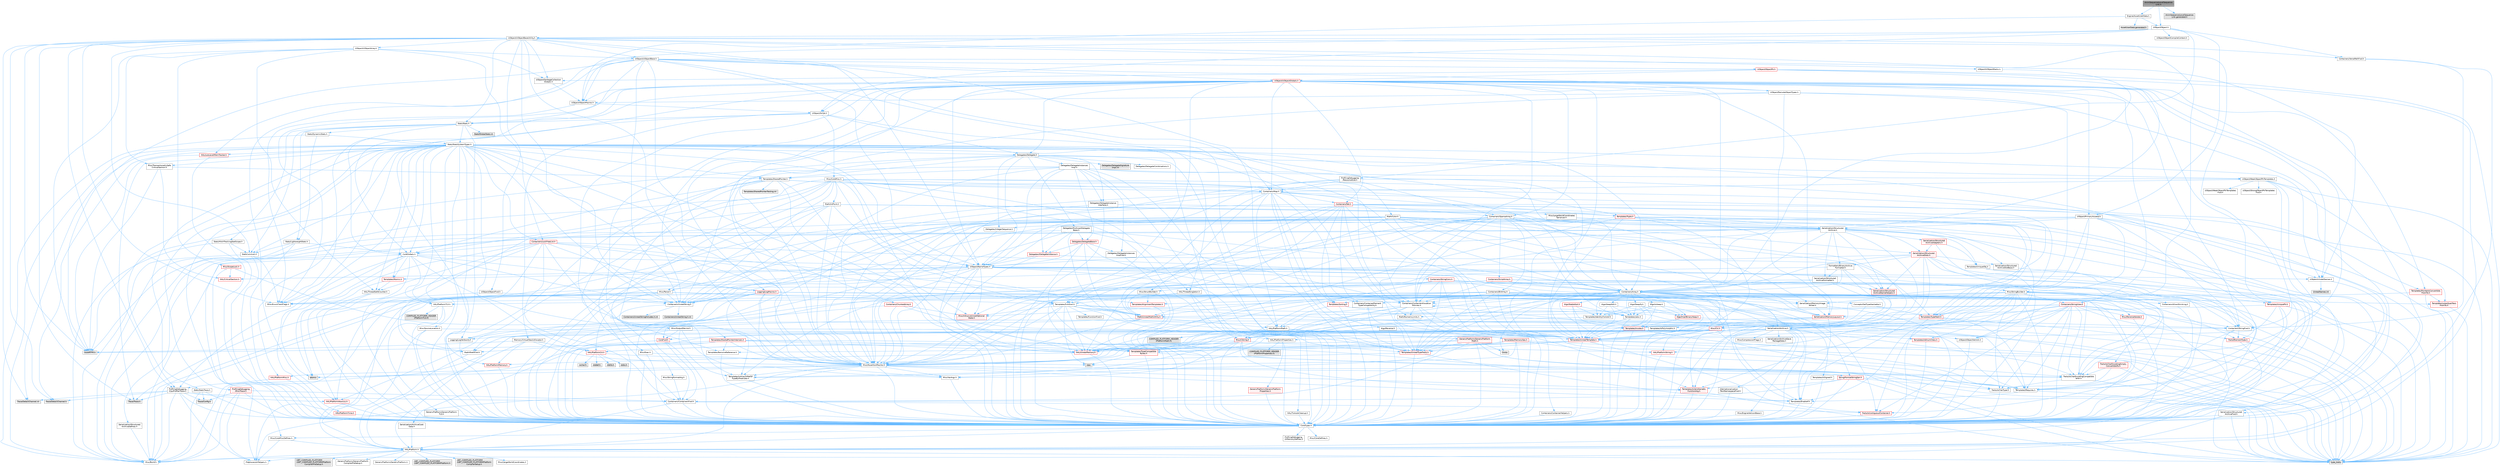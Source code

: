 digraph "AnimSequenceLevelSequenceLink.h"
{
 // INTERACTIVE_SVG=YES
 // LATEX_PDF_SIZE
  bgcolor="transparent";
  edge [fontname=Helvetica,fontsize=10,labelfontname=Helvetica,labelfontsize=10];
  node [fontname=Helvetica,fontsize=10,shape=box,height=0.2,width=0.4];
  Node1 [id="Node000001",label="AnimSequenceLevelSequence\lLink.h",height=0.2,width=0.4,color="gray40", fillcolor="grey60", style="filled", fontcolor="black",tooltip=" "];
  Node1 -> Node2 [id="edge1_Node000001_Node000002",color="steelblue1",style="solid",tooltip=" "];
  Node2 [id="Node000002",label="UObject/Object.h",height=0.2,width=0.4,color="grey40", fillcolor="white", style="filled",URL="$db/dbf/Object_8h.html",tooltip=" "];
  Node2 -> Node3 [id="edge2_Node000002_Node000003",color="steelblue1",style="solid",tooltip=" "];
  Node3 [id="Node000003",label="UObject/Script.h",height=0.2,width=0.4,color="grey40", fillcolor="white", style="filled",URL="$de/dc6/Script_8h.html",tooltip=" "];
  Node3 -> Node4 [id="edge3_Node000003_Node000004",color="steelblue1",style="solid",tooltip=" "];
  Node4 [id="Node000004",label="Delegates/Delegate.h",height=0.2,width=0.4,color="grey40", fillcolor="white", style="filled",URL="$d4/d80/Delegate_8h.html",tooltip=" "];
  Node4 -> Node5 [id="edge4_Node000004_Node000005",color="steelblue1",style="solid",tooltip=" "];
  Node5 [id="Node000005",label="CoreTypes.h",height=0.2,width=0.4,color="grey40", fillcolor="white", style="filled",URL="$dc/dec/CoreTypes_8h.html",tooltip=" "];
  Node5 -> Node6 [id="edge5_Node000005_Node000006",color="steelblue1",style="solid",tooltip=" "];
  Node6 [id="Node000006",label="HAL/Platform.h",height=0.2,width=0.4,color="grey40", fillcolor="white", style="filled",URL="$d9/dd0/Platform_8h.html",tooltip=" "];
  Node6 -> Node7 [id="edge6_Node000006_Node000007",color="steelblue1",style="solid",tooltip=" "];
  Node7 [id="Node000007",label="Misc/Build.h",height=0.2,width=0.4,color="grey40", fillcolor="white", style="filled",URL="$d3/dbb/Build_8h.html",tooltip=" "];
  Node6 -> Node8 [id="edge7_Node000006_Node000008",color="steelblue1",style="solid",tooltip=" "];
  Node8 [id="Node000008",label="Misc/LargeWorldCoordinates.h",height=0.2,width=0.4,color="grey40", fillcolor="white", style="filled",URL="$d2/dcb/LargeWorldCoordinates_8h.html",tooltip=" "];
  Node6 -> Node9 [id="edge8_Node000006_Node000009",color="steelblue1",style="solid",tooltip=" "];
  Node9 [id="Node000009",label="type_traits",height=0.2,width=0.4,color="grey60", fillcolor="#E0E0E0", style="filled",tooltip=" "];
  Node6 -> Node10 [id="edge9_Node000006_Node000010",color="steelblue1",style="solid",tooltip=" "];
  Node10 [id="Node000010",label="PreprocessorHelpers.h",height=0.2,width=0.4,color="grey40", fillcolor="white", style="filled",URL="$db/ddb/PreprocessorHelpers_8h.html",tooltip=" "];
  Node6 -> Node11 [id="edge10_Node000006_Node000011",color="steelblue1",style="solid",tooltip=" "];
  Node11 [id="Node000011",label="UBT_COMPILED_PLATFORM\l/UBT_COMPILED_PLATFORMPlatform\lCompilerPreSetup.h",height=0.2,width=0.4,color="grey60", fillcolor="#E0E0E0", style="filled",tooltip=" "];
  Node6 -> Node12 [id="edge11_Node000006_Node000012",color="steelblue1",style="solid",tooltip=" "];
  Node12 [id="Node000012",label="GenericPlatform/GenericPlatform\lCompilerPreSetup.h",height=0.2,width=0.4,color="grey40", fillcolor="white", style="filled",URL="$d9/dc8/GenericPlatformCompilerPreSetup_8h.html",tooltip=" "];
  Node6 -> Node13 [id="edge12_Node000006_Node000013",color="steelblue1",style="solid",tooltip=" "];
  Node13 [id="Node000013",label="GenericPlatform/GenericPlatform.h",height=0.2,width=0.4,color="grey40", fillcolor="white", style="filled",URL="$d6/d84/GenericPlatform_8h.html",tooltip=" "];
  Node6 -> Node14 [id="edge13_Node000006_Node000014",color="steelblue1",style="solid",tooltip=" "];
  Node14 [id="Node000014",label="UBT_COMPILED_PLATFORM\l/UBT_COMPILED_PLATFORMPlatform.h",height=0.2,width=0.4,color="grey60", fillcolor="#E0E0E0", style="filled",tooltip=" "];
  Node6 -> Node15 [id="edge14_Node000006_Node000015",color="steelblue1",style="solid",tooltip=" "];
  Node15 [id="Node000015",label="UBT_COMPILED_PLATFORM\l/UBT_COMPILED_PLATFORMPlatform\lCompilerSetup.h",height=0.2,width=0.4,color="grey60", fillcolor="#E0E0E0", style="filled",tooltip=" "];
  Node5 -> Node16 [id="edge15_Node000005_Node000016",color="steelblue1",style="solid",tooltip=" "];
  Node16 [id="Node000016",label="ProfilingDebugging\l/UMemoryDefines.h",height=0.2,width=0.4,color="grey40", fillcolor="white", style="filled",URL="$d2/da2/UMemoryDefines_8h.html",tooltip=" "];
  Node5 -> Node17 [id="edge16_Node000005_Node000017",color="steelblue1",style="solid",tooltip=" "];
  Node17 [id="Node000017",label="Misc/CoreMiscDefines.h",height=0.2,width=0.4,color="grey40", fillcolor="white", style="filled",URL="$da/d38/CoreMiscDefines_8h.html",tooltip=" "];
  Node17 -> Node6 [id="edge17_Node000017_Node000006",color="steelblue1",style="solid",tooltip=" "];
  Node17 -> Node10 [id="edge18_Node000017_Node000010",color="steelblue1",style="solid",tooltip=" "];
  Node5 -> Node18 [id="edge19_Node000005_Node000018",color="steelblue1",style="solid",tooltip=" "];
  Node18 [id="Node000018",label="Misc/CoreDefines.h",height=0.2,width=0.4,color="grey40", fillcolor="white", style="filled",URL="$d3/dd2/CoreDefines_8h.html",tooltip=" "];
  Node4 -> Node19 [id="edge20_Node000004_Node000019",color="steelblue1",style="solid",tooltip=" "];
  Node19 [id="Node000019",label="Misc/AssertionMacros.h",height=0.2,width=0.4,color="grey40", fillcolor="white", style="filled",URL="$d0/dfa/AssertionMacros_8h.html",tooltip=" "];
  Node19 -> Node5 [id="edge21_Node000019_Node000005",color="steelblue1",style="solid",tooltip=" "];
  Node19 -> Node6 [id="edge22_Node000019_Node000006",color="steelblue1",style="solid",tooltip=" "];
  Node19 -> Node20 [id="edge23_Node000019_Node000020",color="steelblue1",style="solid",tooltip=" "];
  Node20 [id="Node000020",label="HAL/PlatformMisc.h",height=0.2,width=0.4,color="red", fillcolor="#FFF0F0", style="filled",URL="$d0/df5/PlatformMisc_8h.html",tooltip=" "];
  Node20 -> Node5 [id="edge24_Node000020_Node000005",color="steelblue1",style="solid",tooltip=" "];
  Node20 -> Node48 [id="edge25_Node000020_Node000048",color="steelblue1",style="solid",tooltip=" "];
  Node48 [id="Node000048",label="ProfilingDebugging\l/CpuProfilerTrace.h",height=0.2,width=0.4,color="grey40", fillcolor="white", style="filled",URL="$da/dcb/CpuProfilerTrace_8h.html",tooltip=" "];
  Node48 -> Node5 [id="edge26_Node000048_Node000005",color="steelblue1",style="solid",tooltip=" "];
  Node48 -> Node28 [id="edge27_Node000048_Node000028",color="steelblue1",style="solid",tooltip=" "];
  Node28 [id="Node000028",label="Containers/ContainersFwd.h",height=0.2,width=0.4,color="grey40", fillcolor="white", style="filled",URL="$d4/d0a/ContainersFwd_8h.html",tooltip=" "];
  Node28 -> Node6 [id="edge28_Node000028_Node000006",color="steelblue1",style="solid",tooltip=" "];
  Node28 -> Node5 [id="edge29_Node000028_Node000005",color="steelblue1",style="solid",tooltip=" "];
  Node28 -> Node25 [id="edge30_Node000028_Node000025",color="steelblue1",style="solid",tooltip=" "];
  Node25 [id="Node000025",label="Traits/IsContiguousContainer.h",height=0.2,width=0.4,color="red", fillcolor="#FFF0F0", style="filled",URL="$d5/d3c/IsContiguousContainer_8h.html",tooltip=" "];
  Node25 -> Node5 [id="edge31_Node000025_Node000005",color="steelblue1",style="solid",tooltip=" "];
  Node48 -> Node49 [id="edge32_Node000048_Node000049",color="steelblue1",style="solid",tooltip=" "];
  Node49 [id="Node000049",label="HAL/PlatformAtomics.h",height=0.2,width=0.4,color="red", fillcolor="#FFF0F0", style="filled",URL="$d3/d36/PlatformAtomics_8h.html",tooltip=" "];
  Node49 -> Node5 [id="edge33_Node000049_Node000005",color="steelblue1",style="solid",tooltip=" "];
  Node48 -> Node10 [id="edge34_Node000048_Node000010",color="steelblue1",style="solid",tooltip=" "];
  Node48 -> Node7 [id="edge35_Node000048_Node000007",color="steelblue1",style="solid",tooltip=" "];
  Node48 -> Node52 [id="edge36_Node000048_Node000052",color="steelblue1",style="solid",tooltip=" "];
  Node52 [id="Node000052",label="Trace/Config.h",height=0.2,width=0.4,color="grey60", fillcolor="#E0E0E0", style="filled",tooltip=" "];
  Node48 -> Node53 [id="edge37_Node000048_Node000053",color="steelblue1",style="solid",tooltip=" "];
  Node53 [id="Node000053",label="Trace/Detail/Channel.h",height=0.2,width=0.4,color="grey60", fillcolor="#E0E0E0", style="filled",tooltip=" "];
  Node48 -> Node54 [id="edge38_Node000048_Node000054",color="steelblue1",style="solid",tooltip=" "];
  Node54 [id="Node000054",label="Trace/Detail/Channel.inl",height=0.2,width=0.4,color="grey60", fillcolor="#E0E0E0", style="filled",tooltip=" "];
  Node48 -> Node55 [id="edge39_Node000048_Node000055",color="steelblue1",style="solid",tooltip=" "];
  Node55 [id="Node000055",label="Trace/Trace.h",height=0.2,width=0.4,color="grey60", fillcolor="#E0E0E0", style="filled",tooltip=" "];
  Node19 -> Node10 [id="edge40_Node000019_Node000010",color="steelblue1",style="solid",tooltip=" "];
  Node19 -> Node56 [id="edge41_Node000019_Node000056",color="steelblue1",style="solid",tooltip=" "];
  Node56 [id="Node000056",label="Templates/EnableIf.h",height=0.2,width=0.4,color="grey40", fillcolor="white", style="filled",URL="$d7/d60/EnableIf_8h.html",tooltip=" "];
  Node56 -> Node5 [id="edge42_Node000056_Node000005",color="steelblue1",style="solid",tooltip=" "];
  Node19 -> Node57 [id="edge43_Node000019_Node000057",color="steelblue1",style="solid",tooltip=" "];
  Node57 [id="Node000057",label="Templates/IsArrayOrRefOf\lTypeByPredicate.h",height=0.2,width=0.4,color="grey40", fillcolor="white", style="filled",URL="$d6/da1/IsArrayOrRefOfTypeByPredicate_8h.html",tooltip=" "];
  Node57 -> Node5 [id="edge44_Node000057_Node000005",color="steelblue1",style="solid",tooltip=" "];
  Node19 -> Node58 [id="edge45_Node000019_Node000058",color="steelblue1",style="solid",tooltip=" "];
  Node58 [id="Node000058",label="Templates/IsValidVariadic\lFunctionArg.h",height=0.2,width=0.4,color="red", fillcolor="#FFF0F0", style="filled",URL="$d0/dc8/IsValidVariadicFunctionArg_8h.html",tooltip=" "];
  Node58 -> Node5 [id="edge46_Node000058_Node000005",color="steelblue1",style="solid",tooltip=" "];
  Node58 -> Node9 [id="edge47_Node000058_Node000009",color="steelblue1",style="solid",tooltip=" "];
  Node19 -> Node60 [id="edge48_Node000019_Node000060",color="steelblue1",style="solid",tooltip=" "];
  Node60 [id="Node000060",label="Traits/IsCharEncodingCompatible\lWith.h",height=0.2,width=0.4,color="grey40", fillcolor="white", style="filled",URL="$df/dd1/IsCharEncodingCompatibleWith_8h.html",tooltip=" "];
  Node60 -> Node9 [id="edge49_Node000060_Node000009",color="steelblue1",style="solid",tooltip=" "];
  Node60 -> Node61 [id="edge50_Node000060_Node000061",color="steelblue1",style="solid",tooltip=" "];
  Node61 [id="Node000061",label="Traits/IsCharType.h",height=0.2,width=0.4,color="grey40", fillcolor="white", style="filled",URL="$db/d51/IsCharType_8h.html",tooltip=" "];
  Node61 -> Node5 [id="edge51_Node000061_Node000005",color="steelblue1",style="solid",tooltip=" "];
  Node19 -> Node62 [id="edge52_Node000019_Node000062",color="steelblue1",style="solid",tooltip=" "];
  Node62 [id="Node000062",label="Misc/VarArgs.h",height=0.2,width=0.4,color="grey40", fillcolor="white", style="filled",URL="$d5/d6f/VarArgs_8h.html",tooltip=" "];
  Node62 -> Node5 [id="edge53_Node000062_Node000005",color="steelblue1",style="solid",tooltip=" "];
  Node19 -> Node63 [id="edge54_Node000019_Node000063",color="steelblue1",style="solid",tooltip=" "];
  Node63 [id="Node000063",label="String/FormatStringSan.h",height=0.2,width=0.4,color="red", fillcolor="#FFF0F0", style="filled",URL="$d3/d8b/FormatStringSan_8h.html",tooltip=" "];
  Node63 -> Node9 [id="edge55_Node000063_Node000009",color="steelblue1",style="solid",tooltip=" "];
  Node63 -> Node5 [id="edge56_Node000063_Node000005",color="steelblue1",style="solid",tooltip=" "];
  Node63 -> Node64 [id="edge57_Node000063_Node000064",color="steelblue1",style="solid",tooltip=" "];
  Node64 [id="Node000064",label="Templates/Requires.h",height=0.2,width=0.4,color="grey40", fillcolor="white", style="filled",URL="$dc/d96/Requires_8h.html",tooltip=" "];
  Node64 -> Node56 [id="edge58_Node000064_Node000056",color="steelblue1",style="solid",tooltip=" "];
  Node64 -> Node9 [id="edge59_Node000064_Node000009",color="steelblue1",style="solid",tooltip=" "];
  Node63 -> Node58 [id="edge60_Node000063_Node000058",color="steelblue1",style="solid",tooltip=" "];
  Node63 -> Node61 [id="edge61_Node000063_Node000061",color="steelblue1",style="solid",tooltip=" "];
  Node63 -> Node28 [id="edge62_Node000063_Node000028",color="steelblue1",style="solid",tooltip=" "];
  Node19 -> Node69 [id="edge63_Node000019_Node000069",color="steelblue1",style="solid",tooltip=" "];
  Node69 [id="Node000069",label="atomic",height=0.2,width=0.4,color="grey60", fillcolor="#E0E0E0", style="filled",tooltip=" "];
  Node4 -> Node70 [id="edge64_Node000004_Node000070",color="steelblue1",style="solid",tooltip=" "];
  Node70 [id="Node000070",label="UObject/NameTypes.h",height=0.2,width=0.4,color="grey40", fillcolor="white", style="filled",URL="$d6/d35/NameTypes_8h.html",tooltip=" "];
  Node70 -> Node5 [id="edge65_Node000070_Node000005",color="steelblue1",style="solid",tooltip=" "];
  Node70 -> Node19 [id="edge66_Node000070_Node000019",color="steelblue1",style="solid",tooltip=" "];
  Node70 -> Node71 [id="edge67_Node000070_Node000071",color="steelblue1",style="solid",tooltip=" "];
  Node71 [id="Node000071",label="HAL/UnrealMemory.h",height=0.2,width=0.4,color="red", fillcolor="#FFF0F0", style="filled",URL="$d9/d96/UnrealMemory_8h.html",tooltip=" "];
  Node71 -> Node5 [id="edge68_Node000071_Node000005",color="steelblue1",style="solid",tooltip=" "];
  Node71 -> Node88 [id="edge69_Node000071_Node000088",color="steelblue1",style="solid",tooltip=" "];
  Node88 [id="Node000088",label="HAL/PlatformMemory.h",height=0.2,width=0.4,color="red", fillcolor="#FFF0F0", style="filled",URL="$de/d68/PlatformMemory_8h.html",tooltip=" "];
  Node88 -> Node5 [id="edge70_Node000088_Node000005",color="steelblue1",style="solid",tooltip=" "];
  Node70 -> Node92 [id="edge71_Node000070_Node000092",color="steelblue1",style="solid",tooltip=" "];
  Node92 [id="Node000092",label="Templates/UnrealTypeTraits.h",height=0.2,width=0.4,color="red", fillcolor="#FFF0F0", style="filled",URL="$d2/d2d/UnrealTypeTraits_8h.html",tooltip=" "];
  Node92 -> Node5 [id="edge72_Node000092_Node000005",color="steelblue1",style="solid",tooltip=" "];
  Node92 -> Node19 [id="edge73_Node000092_Node000019",color="steelblue1",style="solid",tooltip=" "];
  Node92 -> Node56 [id="edge74_Node000092_Node000056",color="steelblue1",style="solid",tooltip=" "];
  Node70 -> Node97 [id="edge75_Node000070_Node000097",color="steelblue1",style="solid",tooltip=" "];
  Node97 [id="Node000097",label="Templates/UnrealTemplate.h",height=0.2,width=0.4,color="red", fillcolor="#FFF0F0", style="filled",URL="$d4/d24/UnrealTemplate_8h.html",tooltip=" "];
  Node97 -> Node5 [id="edge76_Node000097_Node000005",color="steelblue1",style="solid",tooltip=" "];
  Node97 -> Node71 [id="edge77_Node000097_Node000071",color="steelblue1",style="solid",tooltip=" "];
  Node97 -> Node92 [id="edge78_Node000097_Node000092",color="steelblue1",style="solid",tooltip=" "];
  Node97 -> Node100 [id="edge79_Node000097_Node000100",color="steelblue1",style="solid",tooltip=" "];
  Node100 [id="Node000100",label="Templates/RemoveReference.h",height=0.2,width=0.4,color="grey40", fillcolor="white", style="filled",URL="$da/dbe/RemoveReference_8h.html",tooltip=" "];
  Node100 -> Node5 [id="edge80_Node000100_Node000005",color="steelblue1",style="solid",tooltip=" "];
  Node97 -> Node64 [id="edge81_Node000097_Node000064",color="steelblue1",style="solid",tooltip=" "];
  Node97 -> Node101 [id="edge82_Node000097_Node000101",color="steelblue1",style="solid",tooltip=" "];
  Node101 [id="Node000101",label="Templates/TypeCompatible\lBytes.h",height=0.2,width=0.4,color="red", fillcolor="#FFF0F0", style="filled",URL="$df/d0a/TypeCompatibleBytes_8h.html",tooltip=" "];
  Node101 -> Node5 [id="edge83_Node000101_Node000005",color="steelblue1",style="solid",tooltip=" "];
  Node101 -> Node33 [id="edge84_Node000101_Node000033",color="steelblue1",style="solid",tooltip=" "];
  Node33 [id="Node000033",label="new",height=0.2,width=0.4,color="grey60", fillcolor="#E0E0E0", style="filled",tooltip=" "];
  Node101 -> Node9 [id="edge85_Node000101_Node000009",color="steelblue1",style="solid",tooltip=" "];
  Node97 -> Node25 [id="edge86_Node000097_Node000025",color="steelblue1",style="solid",tooltip=" "];
  Node97 -> Node9 [id="edge87_Node000097_Node000009",color="steelblue1",style="solid",tooltip=" "];
  Node70 -> Node103 [id="edge88_Node000070_Node000103",color="steelblue1",style="solid",tooltip=" "];
  Node103 [id="Node000103",label="Containers/UnrealString.h",height=0.2,width=0.4,color="grey40", fillcolor="white", style="filled",URL="$d5/dba/UnrealString_8h.html",tooltip=" "];
  Node103 -> Node104 [id="edge89_Node000103_Node000104",color="steelblue1",style="solid",tooltip=" "];
  Node104 [id="Node000104",label="Containers/UnrealStringIncludes.h.inl",height=0.2,width=0.4,color="grey60", fillcolor="#E0E0E0", style="filled",tooltip=" "];
  Node103 -> Node105 [id="edge90_Node000103_Node000105",color="steelblue1",style="solid",tooltip=" "];
  Node105 [id="Node000105",label="Containers/UnrealString.h.inl",height=0.2,width=0.4,color="grey60", fillcolor="#E0E0E0", style="filled",tooltip=" "];
  Node103 -> Node106 [id="edge91_Node000103_Node000106",color="steelblue1",style="solid",tooltip=" "];
  Node106 [id="Node000106",label="Misc/StringFormatArg.h",height=0.2,width=0.4,color="grey40", fillcolor="white", style="filled",URL="$d2/d16/StringFormatArg_8h.html",tooltip=" "];
  Node106 -> Node28 [id="edge92_Node000106_Node000028",color="steelblue1",style="solid",tooltip=" "];
  Node70 -> Node107 [id="edge93_Node000070_Node000107",color="steelblue1",style="solid",tooltip=" "];
  Node107 [id="Node000107",label="HAL/CriticalSection.h",height=0.2,width=0.4,color="red", fillcolor="#FFF0F0", style="filled",URL="$d6/d90/CriticalSection_8h.html",tooltip=" "];
  Node70 -> Node110 [id="edge94_Node000070_Node000110",color="steelblue1",style="solid",tooltip=" "];
  Node110 [id="Node000110",label="Containers/StringConv.h",height=0.2,width=0.4,color="red", fillcolor="#FFF0F0", style="filled",URL="$d3/ddf/StringConv_8h.html",tooltip=" "];
  Node110 -> Node5 [id="edge95_Node000110_Node000005",color="steelblue1",style="solid",tooltip=" "];
  Node110 -> Node19 [id="edge96_Node000110_Node000019",color="steelblue1",style="solid",tooltip=" "];
  Node110 -> Node111 [id="edge97_Node000110_Node000111",color="steelblue1",style="solid",tooltip=" "];
  Node111 [id="Node000111",label="Containers/ContainerAllocation\lPolicies.h",height=0.2,width=0.4,color="grey40", fillcolor="white", style="filled",URL="$d7/dff/ContainerAllocationPolicies_8h.html",tooltip=" "];
  Node111 -> Node5 [id="edge98_Node000111_Node000005",color="steelblue1",style="solid",tooltip=" "];
  Node111 -> Node112 [id="edge99_Node000111_Node000112",color="steelblue1",style="solid",tooltip=" "];
  Node112 [id="Node000112",label="Containers/ContainerHelpers.h",height=0.2,width=0.4,color="grey40", fillcolor="white", style="filled",URL="$d7/d33/ContainerHelpers_8h.html",tooltip=" "];
  Node112 -> Node5 [id="edge100_Node000112_Node000005",color="steelblue1",style="solid",tooltip=" "];
  Node111 -> Node111 [id="edge101_Node000111_Node000111",color="steelblue1",style="solid",tooltip=" "];
  Node111 -> Node113 [id="edge102_Node000111_Node000113",color="steelblue1",style="solid",tooltip=" "];
  Node113 [id="Node000113",label="HAL/PlatformMath.h",height=0.2,width=0.4,color="grey40", fillcolor="white", style="filled",URL="$dc/d53/PlatformMath_8h.html",tooltip=" "];
  Node113 -> Node5 [id="edge103_Node000113_Node000005",color="steelblue1",style="solid",tooltip=" "];
  Node113 -> Node114 [id="edge104_Node000113_Node000114",color="steelblue1",style="solid",tooltip=" "];
  Node114 [id="Node000114",label="GenericPlatform/GenericPlatform\lMath.h",height=0.2,width=0.4,color="red", fillcolor="#FFF0F0", style="filled",URL="$d5/d79/GenericPlatformMath_8h.html",tooltip=" "];
  Node114 -> Node5 [id="edge105_Node000114_Node000005",color="steelblue1",style="solid",tooltip=" "];
  Node114 -> Node28 [id="edge106_Node000114_Node000028",color="steelblue1",style="solid",tooltip=" "];
  Node114 -> Node32 [id="edge107_Node000114_Node000032",color="steelblue1",style="solid",tooltip=" "];
  Node32 [id="Node000032",label="HAL/PlatformCrt.h",height=0.2,width=0.4,color="red", fillcolor="#FFF0F0", style="filled",URL="$d8/d75/PlatformCrt_8h.html",tooltip=" "];
  Node32 -> Node33 [id="edge108_Node000032_Node000033",color="steelblue1",style="solid",tooltip=" "];
  Node32 -> Node34 [id="edge109_Node000032_Node000034",color="steelblue1",style="solid",tooltip=" "];
  Node34 [id="Node000034",label="wchar.h",height=0.2,width=0.4,color="grey60", fillcolor="#E0E0E0", style="filled",tooltip=" "];
  Node32 -> Node35 [id="edge110_Node000032_Node000035",color="steelblue1",style="solid",tooltip=" "];
  Node35 [id="Node000035",label="stddef.h",height=0.2,width=0.4,color="grey60", fillcolor="#E0E0E0", style="filled",tooltip=" "];
  Node32 -> Node36 [id="edge111_Node000032_Node000036",color="steelblue1",style="solid",tooltip=" "];
  Node36 [id="Node000036",label="stdlib.h",height=0.2,width=0.4,color="grey60", fillcolor="#E0E0E0", style="filled",tooltip=" "];
  Node32 -> Node37 [id="edge112_Node000032_Node000037",color="steelblue1",style="solid",tooltip=" "];
  Node37 [id="Node000037",label="stdio.h",height=0.2,width=0.4,color="grey60", fillcolor="#E0E0E0", style="filled",tooltip=" "];
  Node114 -> Node92 [id="edge113_Node000114_Node000092",color="steelblue1",style="solid",tooltip=" "];
  Node114 -> Node64 [id="edge114_Node000114_Node000064",color="steelblue1",style="solid",tooltip=" "];
  Node114 -> Node101 [id="edge115_Node000114_Node000101",color="steelblue1",style="solid",tooltip=" "];
  Node114 -> Node119 [id="edge116_Node000114_Node000119",color="steelblue1",style="solid",tooltip=" "];
  Node119 [id="Node000119",label="limits",height=0.2,width=0.4,color="grey60", fillcolor="#E0E0E0", style="filled",tooltip=" "];
  Node114 -> Node9 [id="edge117_Node000114_Node000009",color="steelblue1",style="solid",tooltip=" "];
  Node113 -> Node120 [id="edge118_Node000113_Node000120",color="steelblue1",style="solid",tooltip=" "];
  Node120 [id="Node000120",label="COMPILED_PLATFORM_HEADER\l(PlatformMath.h)",height=0.2,width=0.4,color="grey60", fillcolor="#E0E0E0", style="filled",tooltip=" "];
  Node111 -> Node71 [id="edge119_Node000111_Node000071",color="steelblue1",style="solid",tooltip=" "];
  Node111 -> Node42 [id="edge120_Node000111_Node000042",color="steelblue1",style="solid",tooltip=" "];
  Node42 [id="Node000042",label="Math/NumericLimits.h",height=0.2,width=0.4,color="grey40", fillcolor="white", style="filled",URL="$df/d1b/NumericLimits_8h.html",tooltip=" "];
  Node42 -> Node5 [id="edge121_Node000042_Node000005",color="steelblue1",style="solid",tooltip=" "];
  Node111 -> Node19 [id="edge122_Node000111_Node000019",color="steelblue1",style="solid",tooltip=" "];
  Node111 -> Node121 [id="edge123_Node000111_Node000121",color="steelblue1",style="solid",tooltip=" "];
  Node121 [id="Node000121",label="Templates/IsPolymorphic.h",height=0.2,width=0.4,color="grey40", fillcolor="white", style="filled",URL="$dc/d20/IsPolymorphic_8h.html",tooltip=" "];
  Node111 -> Node122 [id="edge124_Node000111_Node000122",color="steelblue1",style="solid",tooltip=" "];
  Node122 [id="Node000122",label="Templates/MemoryOps.h",height=0.2,width=0.4,color="red", fillcolor="#FFF0F0", style="filled",URL="$db/dea/MemoryOps_8h.html",tooltip=" "];
  Node122 -> Node5 [id="edge125_Node000122_Node000005",color="steelblue1",style="solid",tooltip=" "];
  Node122 -> Node71 [id="edge126_Node000122_Node000071",color="steelblue1",style="solid",tooltip=" "];
  Node122 -> Node64 [id="edge127_Node000122_Node000064",color="steelblue1",style="solid",tooltip=" "];
  Node122 -> Node92 [id="edge128_Node000122_Node000092",color="steelblue1",style="solid",tooltip=" "];
  Node122 -> Node33 [id="edge129_Node000122_Node000033",color="steelblue1",style="solid",tooltip=" "];
  Node122 -> Node9 [id="edge130_Node000122_Node000009",color="steelblue1",style="solid",tooltip=" "];
  Node111 -> Node101 [id="edge131_Node000111_Node000101",color="steelblue1",style="solid",tooltip=" "];
  Node111 -> Node9 [id="edge132_Node000111_Node000009",color="steelblue1",style="solid",tooltip=" "];
  Node110 -> Node123 [id="edge133_Node000110_Node000123",color="steelblue1",style="solid",tooltip=" "];
  Node123 [id="Node000123",label="Containers/Array.h",height=0.2,width=0.4,color="grey40", fillcolor="white", style="filled",URL="$df/dd0/Array_8h.html",tooltip=" "];
  Node123 -> Node5 [id="edge134_Node000123_Node000005",color="steelblue1",style="solid",tooltip=" "];
  Node123 -> Node19 [id="edge135_Node000123_Node000019",color="steelblue1",style="solid",tooltip=" "];
  Node123 -> Node124 [id="edge136_Node000123_Node000124",color="steelblue1",style="solid",tooltip=" "];
  Node124 [id="Node000124",label="Misc/IntrusiveUnsetOptional\lState.h",height=0.2,width=0.4,color="red", fillcolor="#FFF0F0", style="filled",URL="$d2/d0a/IntrusiveUnsetOptionalState_8h.html",tooltip=" "];
  Node123 -> Node126 [id="edge137_Node000123_Node000126",color="steelblue1",style="solid",tooltip=" "];
  Node126 [id="Node000126",label="Misc/ReverseIterate.h",height=0.2,width=0.4,color="red", fillcolor="#FFF0F0", style="filled",URL="$db/de3/ReverseIterate_8h.html",tooltip=" "];
  Node126 -> Node6 [id="edge138_Node000126_Node000006",color="steelblue1",style="solid",tooltip=" "];
  Node123 -> Node71 [id="edge139_Node000123_Node000071",color="steelblue1",style="solid",tooltip=" "];
  Node123 -> Node92 [id="edge140_Node000123_Node000092",color="steelblue1",style="solid",tooltip=" "];
  Node123 -> Node97 [id="edge141_Node000123_Node000097",color="steelblue1",style="solid",tooltip=" "];
  Node123 -> Node128 [id="edge142_Node000123_Node000128",color="steelblue1",style="solid",tooltip=" "];
  Node128 [id="Node000128",label="Containers/AllowShrinking.h",height=0.2,width=0.4,color="grey40", fillcolor="white", style="filled",URL="$d7/d1a/AllowShrinking_8h.html",tooltip=" "];
  Node128 -> Node5 [id="edge143_Node000128_Node000005",color="steelblue1",style="solid",tooltip=" "];
  Node123 -> Node111 [id="edge144_Node000123_Node000111",color="steelblue1",style="solid",tooltip=" "];
  Node123 -> Node129 [id="edge145_Node000123_Node000129",color="steelblue1",style="solid",tooltip=" "];
  Node129 [id="Node000129",label="Containers/ContainerElement\lTypeCompatibility.h",height=0.2,width=0.4,color="grey40", fillcolor="white", style="filled",URL="$df/ddf/ContainerElementTypeCompatibility_8h.html",tooltip=" "];
  Node129 -> Node5 [id="edge146_Node000129_Node000005",color="steelblue1",style="solid",tooltip=" "];
  Node129 -> Node92 [id="edge147_Node000129_Node000092",color="steelblue1",style="solid",tooltip=" "];
  Node123 -> Node130 [id="edge148_Node000123_Node000130",color="steelblue1",style="solid",tooltip=" "];
  Node130 [id="Node000130",label="Serialization/Archive.h",height=0.2,width=0.4,color="grey40", fillcolor="white", style="filled",URL="$d7/d3b/Archive_8h.html",tooltip=" "];
  Node130 -> Node27 [id="edge149_Node000130_Node000027",color="steelblue1",style="solid",tooltip=" "];
  Node27 [id="Node000027",label="CoreFwd.h",height=0.2,width=0.4,color="red", fillcolor="#FFF0F0", style="filled",URL="$d1/d1e/CoreFwd_8h.html",tooltip=" "];
  Node27 -> Node5 [id="edge150_Node000027_Node000005",color="steelblue1",style="solid",tooltip=" "];
  Node27 -> Node28 [id="edge151_Node000027_Node000028",color="steelblue1",style="solid",tooltip=" "];
  Node27 -> Node29 [id="edge152_Node000027_Node000029",color="steelblue1",style="solid",tooltip=" "];
  Node29 [id="Node000029",label="Math/MathFwd.h",height=0.2,width=0.4,color="grey40", fillcolor="white", style="filled",URL="$d2/d10/MathFwd_8h.html",tooltip=" "];
  Node29 -> Node6 [id="edge153_Node000029_Node000006",color="steelblue1",style="solid",tooltip=" "];
  Node130 -> Node5 [id="edge154_Node000130_Node000005",color="steelblue1",style="solid",tooltip=" "];
  Node130 -> Node131 [id="edge155_Node000130_Node000131",color="steelblue1",style="solid",tooltip=" "];
  Node131 [id="Node000131",label="HAL/PlatformProperties.h",height=0.2,width=0.4,color="grey40", fillcolor="white", style="filled",URL="$d9/db0/PlatformProperties_8h.html",tooltip=" "];
  Node131 -> Node5 [id="edge156_Node000131_Node000005",color="steelblue1",style="solid",tooltip=" "];
  Node131 -> Node132 [id="edge157_Node000131_Node000132",color="steelblue1",style="solid",tooltip=" "];
  Node132 [id="Node000132",label="GenericPlatform/GenericPlatform\lProperties.h",height=0.2,width=0.4,color="red", fillcolor="#FFF0F0", style="filled",URL="$d2/dcd/GenericPlatformProperties_8h.html",tooltip=" "];
  Node132 -> Node5 [id="edge158_Node000132_Node000005",color="steelblue1",style="solid",tooltip=" "];
  Node131 -> Node133 [id="edge159_Node000131_Node000133",color="steelblue1",style="solid",tooltip=" "];
  Node133 [id="Node000133",label="COMPILED_PLATFORM_HEADER\l(PlatformProperties.h)",height=0.2,width=0.4,color="grey60", fillcolor="#E0E0E0", style="filled",tooltip=" "];
  Node130 -> Node134 [id="edge160_Node000130_Node000134",color="steelblue1",style="solid",tooltip=" "];
  Node134 [id="Node000134",label="Internationalization\l/TextNamespaceFwd.h",height=0.2,width=0.4,color="grey40", fillcolor="white", style="filled",URL="$d8/d97/TextNamespaceFwd_8h.html",tooltip=" "];
  Node134 -> Node5 [id="edge161_Node000134_Node000005",color="steelblue1",style="solid",tooltip=" "];
  Node130 -> Node29 [id="edge162_Node000130_Node000029",color="steelblue1",style="solid",tooltip=" "];
  Node130 -> Node19 [id="edge163_Node000130_Node000019",color="steelblue1",style="solid",tooltip=" "];
  Node130 -> Node7 [id="edge164_Node000130_Node000007",color="steelblue1",style="solid",tooltip=" "];
  Node130 -> Node43 [id="edge165_Node000130_Node000043",color="steelblue1",style="solid",tooltip=" "];
  Node43 [id="Node000043",label="Misc/CompressionFlags.h",height=0.2,width=0.4,color="grey40", fillcolor="white", style="filled",URL="$d9/d76/CompressionFlags_8h.html",tooltip=" "];
  Node130 -> Node135 [id="edge166_Node000130_Node000135",color="steelblue1",style="solid",tooltip=" "];
  Node135 [id="Node000135",label="Misc/EngineVersionBase.h",height=0.2,width=0.4,color="grey40", fillcolor="white", style="filled",URL="$d5/d2b/EngineVersionBase_8h.html",tooltip=" "];
  Node135 -> Node5 [id="edge167_Node000135_Node000005",color="steelblue1",style="solid",tooltip=" "];
  Node130 -> Node62 [id="edge168_Node000130_Node000062",color="steelblue1",style="solid",tooltip=" "];
  Node130 -> Node136 [id="edge169_Node000130_Node000136",color="steelblue1",style="solid",tooltip=" "];
  Node136 [id="Node000136",label="Serialization/ArchiveCook\lData.h",height=0.2,width=0.4,color="grey40", fillcolor="white", style="filled",URL="$dc/db6/ArchiveCookData_8h.html",tooltip=" "];
  Node136 -> Node6 [id="edge170_Node000136_Node000006",color="steelblue1",style="solid",tooltip=" "];
  Node130 -> Node137 [id="edge171_Node000130_Node000137",color="steelblue1",style="solid",tooltip=" "];
  Node137 [id="Node000137",label="Serialization/ArchiveSave\lPackageData.h",height=0.2,width=0.4,color="grey40", fillcolor="white", style="filled",URL="$d1/d37/ArchiveSavePackageData_8h.html",tooltip=" "];
  Node130 -> Node56 [id="edge172_Node000130_Node000056",color="steelblue1",style="solid",tooltip=" "];
  Node130 -> Node57 [id="edge173_Node000130_Node000057",color="steelblue1",style="solid",tooltip=" "];
  Node130 -> Node138 [id="edge174_Node000130_Node000138",color="steelblue1",style="solid",tooltip=" "];
  Node138 [id="Node000138",label="Templates/IsEnumClass.h",height=0.2,width=0.4,color="red", fillcolor="#FFF0F0", style="filled",URL="$d7/d15/IsEnumClass_8h.html",tooltip=" "];
  Node138 -> Node5 [id="edge175_Node000138_Node000005",color="steelblue1",style="solid",tooltip=" "];
  Node130 -> Node118 [id="edge176_Node000130_Node000118",color="steelblue1",style="solid",tooltip=" "];
  Node118 [id="Node000118",label="Templates/IsSigned.h",height=0.2,width=0.4,color="grey40", fillcolor="white", style="filled",URL="$d8/dd8/IsSigned_8h.html",tooltip=" "];
  Node118 -> Node5 [id="edge177_Node000118_Node000005",color="steelblue1",style="solid",tooltip=" "];
  Node130 -> Node58 [id="edge178_Node000130_Node000058",color="steelblue1",style="solid",tooltip=" "];
  Node130 -> Node97 [id="edge179_Node000130_Node000097",color="steelblue1",style="solid",tooltip=" "];
  Node130 -> Node60 [id="edge180_Node000130_Node000060",color="steelblue1",style="solid",tooltip=" "];
  Node130 -> Node139 [id="edge181_Node000130_Node000139",color="steelblue1",style="solid",tooltip=" "];
  Node139 [id="Node000139",label="UObject/ObjectVersion.h",height=0.2,width=0.4,color="grey40", fillcolor="white", style="filled",URL="$da/d63/ObjectVersion_8h.html",tooltip=" "];
  Node139 -> Node5 [id="edge182_Node000139_Node000005",color="steelblue1",style="solid",tooltip=" "];
  Node123 -> Node140 [id="edge183_Node000123_Node000140",color="steelblue1",style="solid",tooltip=" "];
  Node140 [id="Node000140",label="Serialization/MemoryImage\lWriter.h",height=0.2,width=0.4,color="grey40", fillcolor="white", style="filled",URL="$d0/d08/MemoryImageWriter_8h.html",tooltip=" "];
  Node140 -> Node5 [id="edge184_Node000140_Node000005",color="steelblue1",style="solid",tooltip=" "];
  Node140 -> Node141 [id="edge185_Node000140_Node000141",color="steelblue1",style="solid",tooltip=" "];
  Node141 [id="Node000141",label="Serialization/MemoryLayout.h",height=0.2,width=0.4,color="red", fillcolor="#FFF0F0", style="filled",URL="$d7/d66/MemoryLayout_8h.html",tooltip=" "];
  Node141 -> Node22 [id="edge186_Node000141_Node000022",color="steelblue1",style="solid",tooltip=" "];
  Node22 [id="Node000022",label="Containers/StringFwd.h",height=0.2,width=0.4,color="grey40", fillcolor="white", style="filled",URL="$df/d37/StringFwd_8h.html",tooltip=" "];
  Node22 -> Node5 [id="edge187_Node000022_Node000005",color="steelblue1",style="solid",tooltip=" "];
  Node22 -> Node23 [id="edge188_Node000022_Node000023",color="steelblue1",style="solid",tooltip=" "];
  Node23 [id="Node000023",label="Traits/ElementType.h",height=0.2,width=0.4,color="red", fillcolor="#FFF0F0", style="filled",URL="$d5/d4f/ElementType_8h.html",tooltip=" "];
  Node23 -> Node6 [id="edge189_Node000023_Node000006",color="steelblue1",style="solid",tooltip=" "];
  Node23 -> Node9 [id="edge190_Node000023_Node000009",color="steelblue1",style="solid",tooltip=" "];
  Node22 -> Node25 [id="edge191_Node000022_Node000025",color="steelblue1",style="solid",tooltip=" "];
  Node141 -> Node71 [id="edge192_Node000141_Node000071",color="steelblue1",style="solid",tooltip=" "];
  Node141 -> Node56 [id="edge193_Node000141_Node000056",color="steelblue1",style="solid",tooltip=" "];
  Node141 -> Node121 [id="edge194_Node000141_Node000121",color="steelblue1",style="solid",tooltip=" "];
  Node141 -> Node97 [id="edge195_Node000141_Node000097",color="steelblue1",style="solid",tooltip=" "];
  Node123 -> Node154 [id="edge196_Node000123_Node000154",color="steelblue1",style="solid",tooltip=" "];
  Node154 [id="Node000154",label="Algo/Heapify.h",height=0.2,width=0.4,color="grey40", fillcolor="white", style="filled",URL="$d0/d2a/Heapify_8h.html",tooltip=" "];
  Node154 -> Node155 [id="edge197_Node000154_Node000155",color="steelblue1",style="solid",tooltip=" "];
  Node155 [id="Node000155",label="Algo/Impl/BinaryHeap.h",height=0.2,width=0.4,color="red", fillcolor="#FFF0F0", style="filled",URL="$d7/da3/Algo_2Impl_2BinaryHeap_8h.html",tooltip=" "];
  Node155 -> Node156 [id="edge198_Node000155_Node000156",color="steelblue1",style="solid",tooltip=" "];
  Node156 [id="Node000156",label="Templates/Invoke.h",height=0.2,width=0.4,color="red", fillcolor="#FFF0F0", style="filled",URL="$d7/deb/Invoke_8h.html",tooltip=" "];
  Node156 -> Node5 [id="edge199_Node000156_Node000005",color="steelblue1",style="solid",tooltip=" "];
  Node156 -> Node97 [id="edge200_Node000156_Node000097",color="steelblue1",style="solid",tooltip=" "];
  Node156 -> Node9 [id="edge201_Node000156_Node000009",color="steelblue1",style="solid",tooltip=" "];
  Node155 -> Node9 [id="edge202_Node000155_Node000009",color="steelblue1",style="solid",tooltip=" "];
  Node154 -> Node160 [id="edge203_Node000154_Node000160",color="steelblue1",style="solid",tooltip=" "];
  Node160 [id="Node000160",label="Templates/IdentityFunctor.h",height=0.2,width=0.4,color="grey40", fillcolor="white", style="filled",URL="$d7/d2e/IdentityFunctor_8h.html",tooltip=" "];
  Node160 -> Node6 [id="edge204_Node000160_Node000006",color="steelblue1",style="solid",tooltip=" "];
  Node154 -> Node156 [id="edge205_Node000154_Node000156",color="steelblue1",style="solid",tooltip=" "];
  Node154 -> Node161 [id="edge206_Node000154_Node000161",color="steelblue1",style="solid",tooltip=" "];
  Node161 [id="Node000161",label="Templates/Less.h",height=0.2,width=0.4,color="grey40", fillcolor="white", style="filled",URL="$de/dc8/Less_8h.html",tooltip=" "];
  Node161 -> Node5 [id="edge207_Node000161_Node000005",color="steelblue1",style="solid",tooltip=" "];
  Node161 -> Node97 [id="edge208_Node000161_Node000097",color="steelblue1",style="solid",tooltip=" "];
  Node154 -> Node97 [id="edge209_Node000154_Node000097",color="steelblue1",style="solid",tooltip=" "];
  Node123 -> Node162 [id="edge210_Node000123_Node000162",color="steelblue1",style="solid",tooltip=" "];
  Node162 [id="Node000162",label="Algo/HeapSort.h",height=0.2,width=0.4,color="grey40", fillcolor="white", style="filled",URL="$d3/d92/HeapSort_8h.html",tooltip=" "];
  Node162 -> Node155 [id="edge211_Node000162_Node000155",color="steelblue1",style="solid",tooltip=" "];
  Node162 -> Node160 [id="edge212_Node000162_Node000160",color="steelblue1",style="solid",tooltip=" "];
  Node162 -> Node161 [id="edge213_Node000162_Node000161",color="steelblue1",style="solid",tooltip=" "];
  Node162 -> Node97 [id="edge214_Node000162_Node000097",color="steelblue1",style="solid",tooltip=" "];
  Node123 -> Node163 [id="edge215_Node000123_Node000163",color="steelblue1",style="solid",tooltip=" "];
  Node163 [id="Node000163",label="Algo/IsHeap.h",height=0.2,width=0.4,color="grey40", fillcolor="white", style="filled",URL="$de/d32/IsHeap_8h.html",tooltip=" "];
  Node163 -> Node155 [id="edge216_Node000163_Node000155",color="steelblue1",style="solid",tooltip=" "];
  Node163 -> Node160 [id="edge217_Node000163_Node000160",color="steelblue1",style="solid",tooltip=" "];
  Node163 -> Node156 [id="edge218_Node000163_Node000156",color="steelblue1",style="solid",tooltip=" "];
  Node163 -> Node161 [id="edge219_Node000163_Node000161",color="steelblue1",style="solid",tooltip=" "];
  Node163 -> Node97 [id="edge220_Node000163_Node000097",color="steelblue1",style="solid",tooltip=" "];
  Node123 -> Node155 [id="edge221_Node000123_Node000155",color="steelblue1",style="solid",tooltip=" "];
  Node123 -> Node164 [id="edge222_Node000123_Node000164",color="steelblue1",style="solid",tooltip=" "];
  Node164 [id="Node000164",label="Algo/StableSort.h",height=0.2,width=0.4,color="red", fillcolor="#FFF0F0", style="filled",URL="$d7/d3c/StableSort_8h.html",tooltip=" "];
  Node164 -> Node160 [id="edge223_Node000164_Node000160",color="steelblue1",style="solid",tooltip=" "];
  Node164 -> Node156 [id="edge224_Node000164_Node000156",color="steelblue1",style="solid",tooltip=" "];
  Node164 -> Node161 [id="edge225_Node000164_Node000161",color="steelblue1",style="solid",tooltip=" "];
  Node164 -> Node97 [id="edge226_Node000164_Node000097",color="steelblue1",style="solid",tooltip=" "];
  Node123 -> Node167 [id="edge227_Node000123_Node000167",color="steelblue1",style="solid",tooltip=" "];
  Node167 [id="Node000167",label="Concepts/GetTypeHashable.h",height=0.2,width=0.4,color="grey40", fillcolor="white", style="filled",URL="$d3/da2/GetTypeHashable_8h.html",tooltip=" "];
  Node167 -> Node5 [id="edge228_Node000167_Node000005",color="steelblue1",style="solid",tooltip=" "];
  Node167 -> Node145 [id="edge229_Node000167_Node000145",color="steelblue1",style="solid",tooltip=" "];
  Node145 [id="Node000145",label="Templates/TypeHash.h",height=0.2,width=0.4,color="red", fillcolor="#FFF0F0", style="filled",URL="$d1/d62/TypeHash_8h.html",tooltip=" "];
  Node145 -> Node5 [id="edge230_Node000145_Node000005",color="steelblue1",style="solid",tooltip=" "];
  Node145 -> Node64 [id="edge231_Node000145_Node000064",color="steelblue1",style="solid",tooltip=" "];
  Node145 -> Node146 [id="edge232_Node000145_Node000146",color="steelblue1",style="solid",tooltip=" "];
  Node146 [id="Node000146",label="Misc/Crc.h",height=0.2,width=0.4,color="red", fillcolor="#FFF0F0", style="filled",URL="$d4/dd2/Crc_8h.html",tooltip=" "];
  Node146 -> Node5 [id="edge233_Node000146_Node000005",color="steelblue1",style="solid",tooltip=" "];
  Node146 -> Node73 [id="edge234_Node000146_Node000073",color="steelblue1",style="solid",tooltip=" "];
  Node73 [id="Node000073",label="HAL/PlatformString.h",height=0.2,width=0.4,color="red", fillcolor="#FFF0F0", style="filled",URL="$db/db5/PlatformString_8h.html",tooltip=" "];
  Node73 -> Node5 [id="edge235_Node000073_Node000005",color="steelblue1",style="solid",tooltip=" "];
  Node146 -> Node19 [id="edge236_Node000146_Node000019",color="steelblue1",style="solid",tooltip=" "];
  Node146 -> Node147 [id="edge237_Node000146_Node000147",color="steelblue1",style="solid",tooltip=" "];
  Node147 [id="Node000147",label="Misc/CString.h",height=0.2,width=0.4,color="red", fillcolor="#FFF0F0", style="filled",URL="$d2/d49/CString_8h.html",tooltip=" "];
  Node147 -> Node5 [id="edge238_Node000147_Node000005",color="steelblue1",style="solid",tooltip=" "];
  Node147 -> Node32 [id="edge239_Node000147_Node000032",color="steelblue1",style="solid",tooltip=" "];
  Node147 -> Node73 [id="edge240_Node000147_Node000073",color="steelblue1",style="solid",tooltip=" "];
  Node147 -> Node19 [id="edge241_Node000147_Node000019",color="steelblue1",style="solid",tooltip=" "];
  Node147 -> Node62 [id="edge242_Node000147_Node000062",color="steelblue1",style="solid",tooltip=" "];
  Node147 -> Node57 [id="edge243_Node000147_Node000057",color="steelblue1",style="solid",tooltip=" "];
  Node147 -> Node58 [id="edge244_Node000147_Node000058",color="steelblue1",style="solid",tooltip=" "];
  Node147 -> Node60 [id="edge245_Node000147_Node000060",color="steelblue1",style="solid",tooltip=" "];
  Node146 -> Node92 [id="edge246_Node000146_Node000092",color="steelblue1",style="solid",tooltip=" "];
  Node146 -> Node61 [id="edge247_Node000146_Node000061",color="steelblue1",style="solid",tooltip=" "];
  Node145 -> Node9 [id="edge248_Node000145_Node000009",color="steelblue1",style="solid",tooltip=" "];
  Node123 -> Node160 [id="edge249_Node000123_Node000160",color="steelblue1",style="solid",tooltip=" "];
  Node123 -> Node156 [id="edge250_Node000123_Node000156",color="steelblue1",style="solid",tooltip=" "];
  Node123 -> Node161 [id="edge251_Node000123_Node000161",color="steelblue1",style="solid",tooltip=" "];
  Node123 -> Node168 [id="edge252_Node000123_Node000168",color="steelblue1",style="solid",tooltip=" "];
  Node168 [id="Node000168",label="Templates/LosesQualifiers\lFromTo.h",height=0.2,width=0.4,color="red", fillcolor="#FFF0F0", style="filled",URL="$d2/db3/LosesQualifiersFromTo_8h.html",tooltip=" "];
  Node168 -> Node9 [id="edge253_Node000168_Node000009",color="steelblue1",style="solid",tooltip=" "];
  Node123 -> Node64 [id="edge254_Node000123_Node000064",color="steelblue1",style="solid",tooltip=" "];
  Node123 -> Node169 [id="edge255_Node000123_Node000169",color="steelblue1",style="solid",tooltip=" "];
  Node169 [id="Node000169",label="Templates/Sorting.h",height=0.2,width=0.4,color="red", fillcolor="#FFF0F0", style="filled",URL="$d3/d9e/Sorting_8h.html",tooltip=" "];
  Node169 -> Node5 [id="edge256_Node000169_Node000005",color="steelblue1",style="solid",tooltip=" "];
  Node169 -> Node113 [id="edge257_Node000169_Node000113",color="steelblue1",style="solid",tooltip=" "];
  Node169 -> Node161 [id="edge258_Node000169_Node000161",color="steelblue1",style="solid",tooltip=" "];
  Node123 -> Node173 [id="edge259_Node000123_Node000173",color="steelblue1",style="solid",tooltip=" "];
  Node173 [id="Node000173",label="Templates/AlignmentTemplates.h",height=0.2,width=0.4,color="red", fillcolor="#FFF0F0", style="filled",URL="$dd/d32/AlignmentTemplates_8h.html",tooltip=" "];
  Node173 -> Node5 [id="edge260_Node000173_Node000005",color="steelblue1",style="solid",tooltip=" "];
  Node123 -> Node23 [id="edge261_Node000123_Node000023",color="steelblue1",style="solid",tooltip=" "];
  Node123 -> Node119 [id="edge262_Node000123_Node000119",color="steelblue1",style="solid",tooltip=" "];
  Node123 -> Node9 [id="edge263_Node000123_Node000009",color="steelblue1",style="solid",tooltip=" "];
  Node110 -> Node147 [id="edge264_Node000110_Node000147",color="steelblue1",style="solid",tooltip=" "];
  Node110 -> Node97 [id="edge265_Node000110_Node000097",color="steelblue1",style="solid",tooltip=" "];
  Node110 -> Node92 [id="edge266_Node000110_Node000092",color="steelblue1",style="solid",tooltip=" "];
  Node110 -> Node23 [id="edge267_Node000110_Node000023",color="steelblue1",style="solid",tooltip=" "];
  Node110 -> Node60 [id="edge268_Node000110_Node000060",color="steelblue1",style="solid",tooltip=" "];
  Node110 -> Node25 [id="edge269_Node000110_Node000025",color="steelblue1",style="solid",tooltip=" "];
  Node110 -> Node9 [id="edge270_Node000110_Node000009",color="steelblue1",style="solid",tooltip=" "];
  Node70 -> Node22 [id="edge271_Node000070_Node000022",color="steelblue1",style="solid",tooltip=" "];
  Node70 -> Node175 [id="edge272_Node000070_Node000175",color="steelblue1",style="solid",tooltip=" "];
  Node175 [id="Node000175",label="UObject/UnrealNames.h",height=0.2,width=0.4,color="grey40", fillcolor="white", style="filled",URL="$d8/db1/UnrealNames_8h.html",tooltip=" "];
  Node175 -> Node5 [id="edge273_Node000175_Node000005",color="steelblue1",style="solid",tooltip=" "];
  Node175 -> Node176 [id="edge274_Node000175_Node000176",color="steelblue1",style="solid",tooltip=" "];
  Node176 [id="Node000176",label="UnrealNames.inl",height=0.2,width=0.4,color="grey60", fillcolor="#E0E0E0", style="filled",tooltip=" "];
  Node70 -> Node79 [id="edge275_Node000070_Node000079",color="steelblue1",style="solid",tooltip=" "];
  Node79 [id="Node000079",label="Templates/Atomic.h",height=0.2,width=0.4,color="red", fillcolor="#FFF0F0", style="filled",URL="$d3/d91/Atomic_8h.html",tooltip=" "];
  Node79 -> Node80 [id="edge276_Node000079_Node000080",color="steelblue1",style="solid",tooltip=" "];
  Node80 [id="Node000080",label="HAL/ThreadSafeCounter.h",height=0.2,width=0.4,color="grey40", fillcolor="white", style="filled",URL="$dc/dc9/ThreadSafeCounter_8h.html",tooltip=" "];
  Node80 -> Node5 [id="edge277_Node000080_Node000005",color="steelblue1",style="solid",tooltip=" "];
  Node80 -> Node49 [id="edge278_Node000080_Node000049",color="steelblue1",style="solid",tooltip=" "];
  Node79 -> Node69 [id="edge279_Node000079_Node000069",color="steelblue1",style="solid",tooltip=" "];
  Node70 -> Node141 [id="edge280_Node000070_Node000141",color="steelblue1",style="solid",tooltip=" "];
  Node70 -> Node124 [id="edge281_Node000070_Node000124",color="steelblue1",style="solid",tooltip=" "];
  Node70 -> Node177 [id="edge282_Node000070_Node000177",color="steelblue1",style="solid",tooltip=" "];
  Node177 [id="Node000177",label="Misc/StringBuilder.h",height=0.2,width=0.4,color="grey40", fillcolor="white", style="filled",URL="$d4/d52/StringBuilder_8h.html",tooltip=" "];
  Node177 -> Node22 [id="edge283_Node000177_Node000022",color="steelblue1",style="solid",tooltip=" "];
  Node177 -> Node178 [id="edge284_Node000177_Node000178",color="steelblue1",style="solid",tooltip=" "];
  Node178 [id="Node000178",label="Containers/StringView.h",height=0.2,width=0.4,color="red", fillcolor="#FFF0F0", style="filled",URL="$dd/dea/StringView_8h.html",tooltip=" "];
  Node178 -> Node5 [id="edge285_Node000178_Node000005",color="steelblue1",style="solid",tooltip=" "];
  Node178 -> Node22 [id="edge286_Node000178_Node000022",color="steelblue1",style="solid",tooltip=" "];
  Node178 -> Node71 [id="edge287_Node000178_Node000071",color="steelblue1",style="solid",tooltip=" "];
  Node178 -> Node42 [id="edge288_Node000178_Node000042",color="steelblue1",style="solid",tooltip=" "];
  Node178 -> Node172 [id="edge289_Node000178_Node000172",color="steelblue1",style="solid",tooltip=" "];
  Node172 [id="Node000172",label="Math/UnrealMathUtility.h",height=0.2,width=0.4,color="red", fillcolor="#FFF0F0", style="filled",URL="$db/db8/UnrealMathUtility_8h.html",tooltip=" "];
  Node172 -> Node5 [id="edge290_Node000172_Node000005",color="steelblue1",style="solid",tooltip=" "];
  Node172 -> Node19 [id="edge291_Node000172_Node000019",color="steelblue1",style="solid",tooltip=" "];
  Node172 -> Node113 [id="edge292_Node000172_Node000113",color="steelblue1",style="solid",tooltip=" "];
  Node172 -> Node29 [id="edge293_Node000172_Node000029",color="steelblue1",style="solid",tooltip=" "];
  Node172 -> Node64 [id="edge294_Node000172_Node000064",color="steelblue1",style="solid",tooltip=" "];
  Node178 -> Node146 [id="edge295_Node000178_Node000146",color="steelblue1",style="solid",tooltip=" "];
  Node178 -> Node147 [id="edge296_Node000178_Node000147",color="steelblue1",style="solid",tooltip=" "];
  Node178 -> Node126 [id="edge297_Node000178_Node000126",color="steelblue1",style="solid",tooltip=" "];
  Node178 -> Node64 [id="edge298_Node000178_Node000064",color="steelblue1",style="solid",tooltip=" "];
  Node178 -> Node97 [id="edge299_Node000178_Node000097",color="steelblue1",style="solid",tooltip=" "];
  Node178 -> Node23 [id="edge300_Node000178_Node000023",color="steelblue1",style="solid",tooltip=" "];
  Node178 -> Node60 [id="edge301_Node000178_Node000060",color="steelblue1",style="solid",tooltip=" "];
  Node178 -> Node61 [id="edge302_Node000178_Node000061",color="steelblue1",style="solid",tooltip=" "];
  Node178 -> Node25 [id="edge303_Node000178_Node000025",color="steelblue1",style="solid",tooltip=" "];
  Node178 -> Node9 [id="edge304_Node000178_Node000009",color="steelblue1",style="solid",tooltip=" "];
  Node177 -> Node5 [id="edge305_Node000177_Node000005",color="steelblue1",style="solid",tooltip=" "];
  Node177 -> Node73 [id="edge306_Node000177_Node000073",color="steelblue1",style="solid",tooltip=" "];
  Node177 -> Node71 [id="edge307_Node000177_Node000071",color="steelblue1",style="solid",tooltip=" "];
  Node177 -> Node19 [id="edge308_Node000177_Node000019",color="steelblue1",style="solid",tooltip=" "];
  Node177 -> Node147 [id="edge309_Node000177_Node000147",color="steelblue1",style="solid",tooltip=" "];
  Node177 -> Node56 [id="edge310_Node000177_Node000056",color="steelblue1",style="solid",tooltip=" "];
  Node177 -> Node57 [id="edge311_Node000177_Node000057",color="steelblue1",style="solid",tooltip=" "];
  Node177 -> Node58 [id="edge312_Node000177_Node000058",color="steelblue1",style="solid",tooltip=" "];
  Node177 -> Node64 [id="edge313_Node000177_Node000064",color="steelblue1",style="solid",tooltip=" "];
  Node177 -> Node97 [id="edge314_Node000177_Node000097",color="steelblue1",style="solid",tooltip=" "];
  Node177 -> Node92 [id="edge315_Node000177_Node000092",color="steelblue1",style="solid",tooltip=" "];
  Node177 -> Node60 [id="edge316_Node000177_Node000060",color="steelblue1",style="solid",tooltip=" "];
  Node177 -> Node181 [id="edge317_Node000177_Node000181",color="steelblue1",style="solid",tooltip=" "];
  Node181 [id="Node000181",label="Traits/IsCharEncodingSimply\lConvertibleTo.h",height=0.2,width=0.4,color="red", fillcolor="#FFF0F0", style="filled",URL="$d4/dee/IsCharEncodingSimplyConvertibleTo_8h.html",tooltip=" "];
  Node181 -> Node9 [id="edge318_Node000181_Node000009",color="steelblue1",style="solid",tooltip=" "];
  Node181 -> Node60 [id="edge319_Node000181_Node000060",color="steelblue1",style="solid",tooltip=" "];
  Node181 -> Node61 [id="edge320_Node000181_Node000061",color="steelblue1",style="solid",tooltip=" "];
  Node177 -> Node61 [id="edge321_Node000177_Node000061",color="steelblue1",style="solid",tooltip=" "];
  Node177 -> Node25 [id="edge322_Node000177_Node000025",color="steelblue1",style="solid",tooltip=" "];
  Node177 -> Node9 [id="edge323_Node000177_Node000009",color="steelblue1",style="solid",tooltip=" "];
  Node70 -> Node55 [id="edge324_Node000070_Node000055",color="steelblue1",style="solid",tooltip=" "];
  Node4 -> Node183 [id="edge325_Node000004_Node000183",color="steelblue1",style="solid",tooltip=" "];
  Node183 [id="Node000183",label="Templates/SharedPointer.h",height=0.2,width=0.4,color="grey40", fillcolor="white", style="filled",URL="$d2/d17/SharedPointer_8h.html",tooltip=" "];
  Node183 -> Node5 [id="edge326_Node000183_Node000005",color="steelblue1",style="solid",tooltip=" "];
  Node183 -> Node124 [id="edge327_Node000183_Node000124",color="steelblue1",style="solid",tooltip=" "];
  Node183 -> Node184 [id="edge328_Node000183_Node000184",color="steelblue1",style="solid",tooltip=" "];
  Node184 [id="Node000184",label="Templates/PointerIsConvertible\lFromTo.h",height=0.2,width=0.4,color="red", fillcolor="#FFF0F0", style="filled",URL="$d6/d65/PointerIsConvertibleFromTo_8h.html",tooltip=" "];
  Node184 -> Node5 [id="edge329_Node000184_Node000005",color="steelblue1",style="solid",tooltip=" "];
  Node184 -> Node168 [id="edge330_Node000184_Node000168",color="steelblue1",style="solid",tooltip=" "];
  Node184 -> Node9 [id="edge331_Node000184_Node000009",color="steelblue1",style="solid",tooltip=" "];
  Node183 -> Node19 [id="edge332_Node000183_Node000019",color="steelblue1",style="solid",tooltip=" "];
  Node183 -> Node71 [id="edge333_Node000183_Node000071",color="steelblue1",style="solid",tooltip=" "];
  Node183 -> Node123 [id="edge334_Node000183_Node000123",color="steelblue1",style="solid",tooltip=" "];
  Node183 -> Node185 [id="edge335_Node000183_Node000185",color="steelblue1",style="solid",tooltip=" "];
  Node185 [id="Node000185",label="Containers/Map.h",height=0.2,width=0.4,color="grey40", fillcolor="white", style="filled",URL="$df/d79/Map_8h.html",tooltip=" "];
  Node185 -> Node5 [id="edge336_Node000185_Node000005",color="steelblue1",style="solid",tooltip=" "];
  Node185 -> Node186 [id="edge337_Node000185_Node000186",color="steelblue1",style="solid",tooltip=" "];
  Node186 [id="Node000186",label="Algo/Reverse.h",height=0.2,width=0.4,color="grey40", fillcolor="white", style="filled",URL="$d5/d93/Reverse_8h.html",tooltip=" "];
  Node186 -> Node5 [id="edge338_Node000186_Node000005",color="steelblue1",style="solid",tooltip=" "];
  Node186 -> Node97 [id="edge339_Node000186_Node000097",color="steelblue1",style="solid",tooltip=" "];
  Node185 -> Node129 [id="edge340_Node000185_Node000129",color="steelblue1",style="solid",tooltip=" "];
  Node185 -> Node187 [id="edge341_Node000185_Node000187",color="steelblue1",style="solid",tooltip=" "];
  Node187 [id="Node000187",label="Containers/Set.h",height=0.2,width=0.4,color="red", fillcolor="#FFF0F0", style="filled",URL="$d4/d45/Set_8h.html",tooltip=" "];
  Node187 -> Node111 [id="edge342_Node000187_Node000111",color="steelblue1",style="solid",tooltip=" "];
  Node187 -> Node129 [id="edge343_Node000187_Node000129",color="steelblue1",style="solid",tooltip=" "];
  Node187 -> Node189 [id="edge344_Node000187_Node000189",color="steelblue1",style="solid",tooltip=" "];
  Node189 [id="Node000189",label="Containers/SparseArray.h",height=0.2,width=0.4,color="grey40", fillcolor="white", style="filled",URL="$d5/dbf/SparseArray_8h.html",tooltip=" "];
  Node189 -> Node5 [id="edge345_Node000189_Node000005",color="steelblue1",style="solid",tooltip=" "];
  Node189 -> Node19 [id="edge346_Node000189_Node000019",color="steelblue1",style="solid",tooltip=" "];
  Node189 -> Node71 [id="edge347_Node000189_Node000071",color="steelblue1",style="solid",tooltip=" "];
  Node189 -> Node92 [id="edge348_Node000189_Node000092",color="steelblue1",style="solid",tooltip=" "];
  Node189 -> Node97 [id="edge349_Node000189_Node000097",color="steelblue1",style="solid",tooltip=" "];
  Node189 -> Node111 [id="edge350_Node000189_Node000111",color="steelblue1",style="solid",tooltip=" "];
  Node189 -> Node161 [id="edge351_Node000189_Node000161",color="steelblue1",style="solid",tooltip=" "];
  Node189 -> Node123 [id="edge352_Node000189_Node000123",color="steelblue1",style="solid",tooltip=" "];
  Node189 -> Node172 [id="edge353_Node000189_Node000172",color="steelblue1",style="solid",tooltip=" "];
  Node189 -> Node190 [id="edge354_Node000189_Node000190",color="steelblue1",style="solid",tooltip=" "];
  Node190 [id="Node000190",label="Containers/ScriptArray.h",height=0.2,width=0.4,color="red", fillcolor="#FFF0F0", style="filled",URL="$dc/daf/ScriptArray_8h.html",tooltip=" "];
  Node190 -> Node5 [id="edge355_Node000190_Node000005",color="steelblue1",style="solid",tooltip=" "];
  Node190 -> Node19 [id="edge356_Node000190_Node000019",color="steelblue1",style="solid",tooltip=" "];
  Node190 -> Node71 [id="edge357_Node000190_Node000071",color="steelblue1",style="solid",tooltip=" "];
  Node190 -> Node128 [id="edge358_Node000190_Node000128",color="steelblue1",style="solid",tooltip=" "];
  Node190 -> Node111 [id="edge359_Node000190_Node000111",color="steelblue1",style="solid",tooltip=" "];
  Node190 -> Node123 [id="edge360_Node000190_Node000123",color="steelblue1",style="solid",tooltip=" "];
  Node189 -> Node191 [id="edge361_Node000189_Node000191",color="steelblue1",style="solid",tooltip=" "];
  Node191 [id="Node000191",label="Containers/BitArray.h",height=0.2,width=0.4,color="grey40", fillcolor="white", style="filled",URL="$d1/de4/BitArray_8h.html",tooltip=" "];
  Node191 -> Node111 [id="edge362_Node000191_Node000111",color="steelblue1",style="solid",tooltip=" "];
  Node191 -> Node5 [id="edge363_Node000191_Node000005",color="steelblue1",style="solid",tooltip=" "];
  Node191 -> Node49 [id="edge364_Node000191_Node000049",color="steelblue1",style="solid",tooltip=" "];
  Node191 -> Node71 [id="edge365_Node000191_Node000071",color="steelblue1",style="solid",tooltip=" "];
  Node191 -> Node172 [id="edge366_Node000191_Node000172",color="steelblue1",style="solid",tooltip=" "];
  Node191 -> Node19 [id="edge367_Node000191_Node000019",color="steelblue1",style="solid",tooltip=" "];
  Node191 -> Node44 [id="edge368_Node000191_Node000044",color="steelblue1",style="solid",tooltip=" "];
  Node44 [id="Node000044",label="Misc/EnumClassFlags.h",height=0.2,width=0.4,color="grey40", fillcolor="white", style="filled",URL="$d8/de7/EnumClassFlags_8h.html",tooltip=" "];
  Node191 -> Node130 [id="edge369_Node000191_Node000130",color="steelblue1",style="solid",tooltip=" "];
  Node191 -> Node140 [id="edge370_Node000191_Node000140",color="steelblue1",style="solid",tooltip=" "];
  Node191 -> Node141 [id="edge371_Node000191_Node000141",color="steelblue1",style="solid",tooltip=" "];
  Node191 -> Node56 [id="edge372_Node000191_Node000056",color="steelblue1",style="solid",tooltip=" "];
  Node191 -> Node156 [id="edge373_Node000191_Node000156",color="steelblue1",style="solid",tooltip=" "];
  Node191 -> Node97 [id="edge374_Node000191_Node000097",color="steelblue1",style="solid",tooltip=" "];
  Node191 -> Node92 [id="edge375_Node000191_Node000092",color="steelblue1",style="solid",tooltip=" "];
  Node189 -> Node192 [id="edge376_Node000189_Node000192",color="steelblue1",style="solid",tooltip=" "];
  Node192 [id="Node000192",label="Serialization/Structured\lArchive.h",height=0.2,width=0.4,color="grey40", fillcolor="white", style="filled",URL="$d9/d1e/StructuredArchive_8h.html",tooltip=" "];
  Node192 -> Node123 [id="edge377_Node000192_Node000123",color="steelblue1",style="solid",tooltip=" "];
  Node192 -> Node111 [id="edge378_Node000192_Node000111",color="steelblue1",style="solid",tooltip=" "];
  Node192 -> Node5 [id="edge379_Node000192_Node000005",color="steelblue1",style="solid",tooltip=" "];
  Node192 -> Node193 [id="edge380_Node000192_Node000193",color="steelblue1",style="solid",tooltip=" "];
  Node193 [id="Node000193",label="Formatters/BinaryArchive\lFormatter.h",height=0.2,width=0.4,color="grey40", fillcolor="white", style="filled",URL="$d2/d01/BinaryArchiveFormatter_8h.html",tooltip=" "];
  Node193 -> Node123 [id="edge381_Node000193_Node000123",color="steelblue1",style="solid",tooltip=" "];
  Node193 -> Node6 [id="edge382_Node000193_Node000006",color="steelblue1",style="solid",tooltip=" "];
  Node193 -> Node130 [id="edge383_Node000193_Node000130",color="steelblue1",style="solid",tooltip=" "];
  Node193 -> Node194 [id="edge384_Node000193_Node000194",color="steelblue1",style="solid",tooltip=" "];
  Node194 [id="Node000194",label="Serialization/Structured\lArchiveFormatter.h",height=0.2,width=0.4,color="grey40", fillcolor="white", style="filled",URL="$db/dfe/StructuredArchiveFormatter_8h.html",tooltip=" "];
  Node194 -> Node123 [id="edge385_Node000194_Node000123",color="steelblue1",style="solid",tooltip=" "];
  Node194 -> Node27 [id="edge386_Node000194_Node000027",color="steelblue1",style="solid",tooltip=" "];
  Node194 -> Node5 [id="edge387_Node000194_Node000005",color="steelblue1",style="solid",tooltip=" "];
  Node194 -> Node195 [id="edge388_Node000194_Node000195",color="steelblue1",style="solid",tooltip=" "];
  Node195 [id="Node000195",label="Serialization/Structured\lArchiveNameHelpers.h",height=0.2,width=0.4,color="red", fillcolor="#FFF0F0", style="filled",URL="$d0/d7b/StructuredArchiveNameHelpers_8h.html",tooltip=" "];
  Node195 -> Node5 [id="edge389_Node000195_Node000005",color="steelblue1",style="solid",tooltip=" "];
  Node193 -> Node195 [id="edge390_Node000193_Node000195",color="steelblue1",style="solid",tooltip=" "];
  Node192 -> Node7 [id="edge391_Node000192_Node000007",color="steelblue1",style="solid",tooltip=" "];
  Node192 -> Node130 [id="edge392_Node000192_Node000130",color="steelblue1",style="solid",tooltip=" "];
  Node192 -> Node196 [id="edge393_Node000192_Node000196",color="steelblue1",style="solid",tooltip=" "];
  Node196 [id="Node000196",label="Serialization/Structured\lArchiveAdapters.h",height=0.2,width=0.4,color="red", fillcolor="#FFF0F0", style="filled",URL="$d3/de1/StructuredArchiveAdapters_8h.html",tooltip=" "];
  Node196 -> Node5 [id="edge394_Node000196_Node000005",color="steelblue1",style="solid",tooltip=" "];
  Node196 -> Node199 [id="edge395_Node000196_Node000199",color="steelblue1",style="solid",tooltip=" "];
  Node199 [id="Node000199",label="Serialization/Structured\lArchiveSlots.h",height=0.2,width=0.4,color="red", fillcolor="#FFF0F0", style="filled",URL="$d2/d87/StructuredArchiveSlots_8h.html",tooltip=" "];
  Node199 -> Node123 [id="edge396_Node000199_Node000123",color="steelblue1",style="solid",tooltip=" "];
  Node199 -> Node5 [id="edge397_Node000199_Node000005",color="steelblue1",style="solid",tooltip=" "];
  Node199 -> Node193 [id="edge398_Node000199_Node000193",color="steelblue1",style="solid",tooltip=" "];
  Node199 -> Node7 [id="edge399_Node000199_Node000007",color="steelblue1",style="solid",tooltip=" "];
  Node199 -> Node130 [id="edge400_Node000199_Node000130",color="steelblue1",style="solid",tooltip=" "];
  Node199 -> Node201 [id="edge401_Node000199_Node000201",color="steelblue1",style="solid",tooltip=" "];
  Node201 [id="Node000201",label="Serialization/Structured\lArchiveFwd.h",height=0.2,width=0.4,color="grey40", fillcolor="white", style="filled",URL="$d2/df9/StructuredArchiveFwd_8h.html",tooltip=" "];
  Node201 -> Node5 [id="edge402_Node000201_Node000005",color="steelblue1",style="solid",tooltip=" "];
  Node201 -> Node7 [id="edge403_Node000201_Node000007",color="steelblue1",style="solid",tooltip=" "];
  Node201 -> Node9 [id="edge404_Node000201_Node000009",color="steelblue1",style="solid",tooltip=" "];
  Node199 -> Node195 [id="edge405_Node000199_Node000195",color="steelblue1",style="solid",tooltip=" "];
  Node199 -> Node202 [id="edge406_Node000199_Node000202",color="steelblue1",style="solid",tooltip=" "];
  Node202 [id="Node000202",label="Serialization/Structured\lArchiveSlotBase.h",height=0.2,width=0.4,color="grey40", fillcolor="white", style="filled",URL="$d9/d9a/StructuredArchiveSlotBase_8h.html",tooltip=" "];
  Node202 -> Node5 [id="edge407_Node000202_Node000005",color="steelblue1",style="solid",tooltip=" "];
  Node199 -> Node56 [id="edge408_Node000199_Node000056",color="steelblue1",style="solid",tooltip=" "];
  Node199 -> Node138 [id="edge409_Node000199_Node000138",color="steelblue1",style="solid",tooltip=" "];
  Node196 -> Node203 [id="edge410_Node000196_Node000203",color="steelblue1",style="solid",tooltip=" "];
  Node203 [id="Node000203",label="Templates/UniqueObj.h",height=0.2,width=0.4,color="grey40", fillcolor="white", style="filled",URL="$da/d95/UniqueObj_8h.html",tooltip=" "];
  Node203 -> Node5 [id="edge411_Node000203_Node000005",color="steelblue1",style="solid",tooltip=" "];
  Node203 -> Node204 [id="edge412_Node000203_Node000204",color="steelblue1",style="solid",tooltip=" "];
  Node204 [id="Node000204",label="Templates/UniquePtr.h",height=0.2,width=0.4,color="red", fillcolor="#FFF0F0", style="filled",URL="$de/d1a/UniquePtr_8h.html",tooltip=" "];
  Node204 -> Node5 [id="edge413_Node000204_Node000005",color="steelblue1",style="solid",tooltip=" "];
  Node204 -> Node97 [id="edge414_Node000204_Node000097",color="steelblue1",style="solid",tooltip=" "];
  Node204 -> Node64 [id="edge415_Node000204_Node000064",color="steelblue1",style="solid",tooltip=" "];
  Node204 -> Node141 [id="edge416_Node000204_Node000141",color="steelblue1",style="solid",tooltip=" "];
  Node204 -> Node9 [id="edge417_Node000204_Node000009",color="steelblue1",style="solid",tooltip=" "];
  Node192 -> Node206 [id="edge418_Node000192_Node000206",color="steelblue1",style="solid",tooltip=" "];
  Node206 [id="Node000206",label="Serialization/Structured\lArchiveDefines.h",height=0.2,width=0.4,color="grey40", fillcolor="white", style="filled",URL="$d3/d61/StructuredArchiveDefines_8h.html",tooltip=" "];
  Node206 -> Node7 [id="edge419_Node000206_Node000007",color="steelblue1",style="solid",tooltip=" "];
  Node192 -> Node194 [id="edge420_Node000192_Node000194",color="steelblue1",style="solid",tooltip=" "];
  Node192 -> Node201 [id="edge421_Node000192_Node000201",color="steelblue1",style="solid",tooltip=" "];
  Node192 -> Node195 [id="edge422_Node000192_Node000195",color="steelblue1",style="solid",tooltip=" "];
  Node192 -> Node202 [id="edge423_Node000192_Node000202",color="steelblue1",style="solid",tooltip=" "];
  Node192 -> Node199 [id="edge424_Node000192_Node000199",color="steelblue1",style="solid",tooltip=" "];
  Node192 -> Node203 [id="edge425_Node000192_Node000203",color="steelblue1",style="solid",tooltip=" "];
  Node189 -> Node140 [id="edge426_Node000189_Node000140",color="steelblue1",style="solid",tooltip=" "];
  Node189 -> Node103 [id="edge427_Node000189_Node000103",color="steelblue1",style="solid",tooltip=" "];
  Node189 -> Node124 [id="edge428_Node000189_Node000124",color="steelblue1",style="solid",tooltip=" "];
  Node187 -> Node28 [id="edge429_Node000187_Node000028",color="steelblue1",style="solid",tooltip=" "];
  Node187 -> Node172 [id="edge430_Node000187_Node000172",color="steelblue1",style="solid",tooltip=" "];
  Node187 -> Node19 [id="edge431_Node000187_Node000019",color="steelblue1",style="solid",tooltip=" "];
  Node187 -> Node207 [id="edge432_Node000187_Node000207",color="steelblue1",style="solid",tooltip=" "];
  Node207 [id="Node000207",label="Misc/StructBuilder.h",height=0.2,width=0.4,color="grey40", fillcolor="white", style="filled",URL="$d9/db3/StructBuilder_8h.html",tooltip=" "];
  Node207 -> Node5 [id="edge433_Node000207_Node000005",color="steelblue1",style="solid",tooltip=" "];
  Node207 -> Node172 [id="edge434_Node000207_Node000172",color="steelblue1",style="solid",tooltip=" "];
  Node207 -> Node173 [id="edge435_Node000207_Node000173",color="steelblue1",style="solid",tooltip=" "];
  Node187 -> Node140 [id="edge436_Node000187_Node000140",color="steelblue1",style="solid",tooltip=" "];
  Node187 -> Node192 [id="edge437_Node000187_Node000192",color="steelblue1",style="solid",tooltip=" "];
  Node187 -> Node208 [id="edge438_Node000187_Node000208",color="steelblue1",style="solid",tooltip=" "];
  Node208 [id="Node000208",label="Templates/Function.h",height=0.2,width=0.4,color="grey40", fillcolor="white", style="filled",URL="$df/df5/Function_8h.html",tooltip=" "];
  Node208 -> Node5 [id="edge439_Node000208_Node000005",color="steelblue1",style="solid",tooltip=" "];
  Node208 -> Node19 [id="edge440_Node000208_Node000019",color="steelblue1",style="solid",tooltip=" "];
  Node208 -> Node124 [id="edge441_Node000208_Node000124",color="steelblue1",style="solid",tooltip=" "];
  Node208 -> Node71 [id="edge442_Node000208_Node000071",color="steelblue1",style="solid",tooltip=" "];
  Node208 -> Node209 [id="edge443_Node000208_Node000209",color="steelblue1",style="solid",tooltip=" "];
  Node209 [id="Node000209",label="Templates/FunctionFwd.h",height=0.2,width=0.4,color="grey40", fillcolor="white", style="filled",URL="$d6/d54/FunctionFwd_8h.html",tooltip=" "];
  Node208 -> Node92 [id="edge444_Node000208_Node000092",color="steelblue1",style="solid",tooltip=" "];
  Node208 -> Node156 [id="edge445_Node000208_Node000156",color="steelblue1",style="solid",tooltip=" "];
  Node208 -> Node97 [id="edge446_Node000208_Node000097",color="steelblue1",style="solid",tooltip=" "];
  Node208 -> Node64 [id="edge447_Node000208_Node000064",color="steelblue1",style="solid",tooltip=" "];
  Node208 -> Node172 [id="edge448_Node000208_Node000172",color="steelblue1",style="solid",tooltip=" "];
  Node208 -> Node33 [id="edge449_Node000208_Node000033",color="steelblue1",style="solid",tooltip=" "];
  Node208 -> Node9 [id="edge450_Node000208_Node000009",color="steelblue1",style="solid",tooltip=" "];
  Node187 -> Node169 [id="edge451_Node000187_Node000169",color="steelblue1",style="solid",tooltip=" "];
  Node187 -> Node145 [id="edge452_Node000187_Node000145",color="steelblue1",style="solid",tooltip=" "];
  Node187 -> Node97 [id="edge453_Node000187_Node000097",color="steelblue1",style="solid",tooltip=" "];
  Node187 -> Node9 [id="edge454_Node000187_Node000009",color="steelblue1",style="solid",tooltip=" "];
  Node185 -> Node103 [id="edge455_Node000185_Node000103",color="steelblue1",style="solid",tooltip=" "];
  Node185 -> Node19 [id="edge456_Node000185_Node000019",color="steelblue1",style="solid",tooltip=" "];
  Node185 -> Node207 [id="edge457_Node000185_Node000207",color="steelblue1",style="solid",tooltip=" "];
  Node185 -> Node208 [id="edge458_Node000185_Node000208",color="steelblue1",style="solid",tooltip=" "];
  Node185 -> Node169 [id="edge459_Node000185_Node000169",color="steelblue1",style="solid",tooltip=" "];
  Node185 -> Node211 [id="edge460_Node000185_Node000211",color="steelblue1",style="solid",tooltip=" "];
  Node211 [id="Node000211",label="Templates/Tuple.h",height=0.2,width=0.4,color="red", fillcolor="#FFF0F0", style="filled",URL="$d2/d4f/Tuple_8h.html",tooltip=" "];
  Node211 -> Node5 [id="edge461_Node000211_Node000005",color="steelblue1",style="solid",tooltip=" "];
  Node211 -> Node97 [id="edge462_Node000211_Node000097",color="steelblue1",style="solid",tooltip=" "];
  Node211 -> Node212 [id="edge463_Node000211_Node000212",color="steelblue1",style="solid",tooltip=" "];
  Node212 [id="Node000212",label="Delegates/IntegerSequence.h",height=0.2,width=0.4,color="grey40", fillcolor="white", style="filled",URL="$d2/dcc/IntegerSequence_8h.html",tooltip=" "];
  Node212 -> Node5 [id="edge464_Node000212_Node000005",color="steelblue1",style="solid",tooltip=" "];
  Node211 -> Node156 [id="edge465_Node000211_Node000156",color="steelblue1",style="solid",tooltip=" "];
  Node211 -> Node192 [id="edge466_Node000211_Node000192",color="steelblue1",style="solid",tooltip=" "];
  Node211 -> Node141 [id="edge467_Node000211_Node000141",color="steelblue1",style="solid",tooltip=" "];
  Node211 -> Node64 [id="edge468_Node000211_Node000064",color="steelblue1",style="solid",tooltip=" "];
  Node211 -> Node145 [id="edge469_Node000211_Node000145",color="steelblue1",style="solid",tooltip=" "];
  Node211 -> Node9 [id="edge470_Node000211_Node000009",color="steelblue1",style="solid",tooltip=" "];
  Node185 -> Node97 [id="edge471_Node000185_Node000097",color="steelblue1",style="solid",tooltip=" "];
  Node185 -> Node92 [id="edge472_Node000185_Node000092",color="steelblue1",style="solid",tooltip=" "];
  Node185 -> Node9 [id="edge473_Node000185_Node000009",color="steelblue1",style="solid",tooltip=" "];
  Node183 -> Node214 [id="edge474_Node000183_Node000214",color="steelblue1",style="solid",tooltip=" "];
  Node214 [id="Node000214",label="CoreGlobals.h",height=0.2,width=0.4,color="grey40", fillcolor="white", style="filled",URL="$d5/d8c/CoreGlobals_8h.html",tooltip=" "];
  Node214 -> Node103 [id="edge475_Node000214_Node000103",color="steelblue1",style="solid",tooltip=" "];
  Node214 -> Node5 [id="edge476_Node000214_Node000005",color="steelblue1",style="solid",tooltip=" "];
  Node214 -> Node215 [id="edge477_Node000214_Node000215",color="steelblue1",style="solid",tooltip=" "];
  Node215 [id="Node000215",label="HAL/PlatformTLS.h",height=0.2,width=0.4,color="grey40", fillcolor="white", style="filled",URL="$d0/def/PlatformTLS_8h.html",tooltip=" "];
  Node215 -> Node5 [id="edge478_Node000215_Node000005",color="steelblue1",style="solid",tooltip=" "];
  Node215 -> Node216 [id="edge479_Node000215_Node000216",color="steelblue1",style="solid",tooltip=" "];
  Node216 [id="Node000216",label="GenericPlatform/GenericPlatform\lTLS.h",height=0.2,width=0.4,color="grey40", fillcolor="white", style="filled",URL="$d3/d3c/GenericPlatformTLS_8h.html",tooltip=" "];
  Node216 -> Node5 [id="edge480_Node000216_Node000005",color="steelblue1",style="solid",tooltip=" "];
  Node215 -> Node217 [id="edge481_Node000215_Node000217",color="steelblue1",style="solid",tooltip=" "];
  Node217 [id="Node000217",label="COMPILED_PLATFORM_HEADER\l(PlatformTLS.h)",height=0.2,width=0.4,color="grey60", fillcolor="#E0E0E0", style="filled",tooltip=" "];
  Node214 -> Node218 [id="edge482_Node000214_Node000218",color="steelblue1",style="solid",tooltip=" "];
  Node218 [id="Node000218",label="Logging/LogMacros.h",height=0.2,width=0.4,color="red", fillcolor="#FFF0F0", style="filled",URL="$d0/d16/LogMacros_8h.html",tooltip=" "];
  Node218 -> Node103 [id="edge483_Node000218_Node000103",color="steelblue1",style="solid",tooltip=" "];
  Node218 -> Node5 [id="edge484_Node000218_Node000005",color="steelblue1",style="solid",tooltip=" "];
  Node218 -> Node10 [id="edge485_Node000218_Node000010",color="steelblue1",style="solid",tooltip=" "];
  Node218 -> Node78 [id="edge486_Node000218_Node000078",color="steelblue1",style="solid",tooltip=" "];
  Node78 [id="Node000078",label="Logging/LogVerbosity.h",height=0.2,width=0.4,color="grey40", fillcolor="white", style="filled",URL="$d2/d8f/LogVerbosity_8h.html",tooltip=" "];
  Node78 -> Node5 [id="edge487_Node000078_Node000005",color="steelblue1",style="solid",tooltip=" "];
  Node218 -> Node19 [id="edge488_Node000218_Node000019",color="steelblue1",style="solid",tooltip=" "];
  Node218 -> Node7 [id="edge489_Node000218_Node000007",color="steelblue1",style="solid",tooltip=" "];
  Node218 -> Node62 [id="edge490_Node000218_Node000062",color="steelblue1",style="solid",tooltip=" "];
  Node218 -> Node63 [id="edge491_Node000218_Node000063",color="steelblue1",style="solid",tooltip=" "];
  Node218 -> Node56 [id="edge492_Node000218_Node000056",color="steelblue1",style="solid",tooltip=" "];
  Node218 -> Node57 [id="edge493_Node000218_Node000057",color="steelblue1",style="solid",tooltip=" "];
  Node218 -> Node58 [id="edge494_Node000218_Node000058",color="steelblue1",style="solid",tooltip=" "];
  Node218 -> Node60 [id="edge495_Node000218_Node000060",color="steelblue1",style="solid",tooltip=" "];
  Node218 -> Node9 [id="edge496_Node000218_Node000009",color="steelblue1",style="solid",tooltip=" "];
  Node214 -> Node7 [id="edge497_Node000214_Node000007",color="steelblue1",style="solid",tooltip=" "];
  Node214 -> Node44 [id="edge498_Node000214_Node000044",color="steelblue1",style="solid",tooltip=" "];
  Node214 -> Node77 [id="edge499_Node000214_Node000077",color="steelblue1",style="solid",tooltip=" "];
  Node77 [id="Node000077",label="Misc/OutputDevice.h",height=0.2,width=0.4,color="grey40", fillcolor="white", style="filled",URL="$d7/d32/OutputDevice_8h.html",tooltip=" "];
  Node77 -> Node27 [id="edge500_Node000077_Node000027",color="steelblue1",style="solid",tooltip=" "];
  Node77 -> Node5 [id="edge501_Node000077_Node000005",color="steelblue1",style="solid",tooltip=" "];
  Node77 -> Node78 [id="edge502_Node000077_Node000078",color="steelblue1",style="solid",tooltip=" "];
  Node77 -> Node62 [id="edge503_Node000077_Node000062",color="steelblue1",style="solid",tooltip=" "];
  Node77 -> Node57 [id="edge504_Node000077_Node000057",color="steelblue1",style="solid",tooltip=" "];
  Node77 -> Node58 [id="edge505_Node000077_Node000058",color="steelblue1",style="solid",tooltip=" "];
  Node77 -> Node60 [id="edge506_Node000077_Node000060",color="steelblue1",style="solid",tooltip=" "];
  Node214 -> Node48 [id="edge507_Node000214_Node000048",color="steelblue1",style="solid",tooltip=" "];
  Node214 -> Node79 [id="edge508_Node000214_Node000079",color="steelblue1",style="solid",tooltip=" "];
  Node214 -> Node70 [id="edge509_Node000214_Node000070",color="steelblue1",style="solid",tooltip=" "];
  Node214 -> Node69 [id="edge510_Node000214_Node000069",color="steelblue1",style="solid",tooltip=" "];
  Node183 -> Node222 [id="edge511_Node000183_Node000222",color="steelblue1",style="solid",tooltip=" "];
  Node222 [id="Node000222",label="Templates/SharedPointerInternals.h",height=0.2,width=0.4,color="red", fillcolor="#FFF0F0", style="filled",URL="$de/d3a/SharedPointerInternals_8h.html",tooltip=" "];
  Node222 -> Node5 [id="edge512_Node000222_Node000005",color="steelblue1",style="solid",tooltip=" "];
  Node222 -> Node71 [id="edge513_Node000222_Node000071",color="steelblue1",style="solid",tooltip=" "];
  Node222 -> Node19 [id="edge514_Node000222_Node000019",color="steelblue1",style="solid",tooltip=" "];
  Node222 -> Node100 [id="edge515_Node000222_Node000100",color="steelblue1",style="solid",tooltip=" "];
  Node222 -> Node101 [id="edge516_Node000222_Node000101",color="steelblue1",style="solid",tooltip=" "];
  Node222 -> Node224 [id="edge517_Node000222_Node000224",color="steelblue1",style="solid",tooltip=" "];
  Node224 [id="Node000224",label="AutoRTFM.h",height=0.2,width=0.4,color="grey60", fillcolor="#E0E0E0", style="filled",tooltip=" "];
  Node222 -> Node69 [id="edge518_Node000222_Node000069",color="steelblue1",style="solid",tooltip=" "];
  Node222 -> Node9 [id="edge519_Node000222_Node000009",color="steelblue1",style="solid",tooltip=" "];
  Node183 -> Node225 [id="edge520_Node000183_Node000225",color="steelblue1",style="solid",tooltip=" "];
  Node225 [id="Node000225",label="Templates/SharedPointerTesting.inl",height=0.2,width=0.4,color="grey60", fillcolor="#E0E0E0", style="filled",tooltip=" "];
  Node4 -> Node226 [id="edge521_Node000004_Node000226",color="steelblue1",style="solid",tooltip=" "];
  Node226 [id="Node000226",label="UObject/WeakObjectPtrTemplates.h",height=0.2,width=0.4,color="grey40", fillcolor="white", style="filled",URL="$d8/d3b/WeakObjectPtrTemplates_8h.html",tooltip=" "];
  Node226 -> Node5 [id="edge522_Node000226_Node000005",color="steelblue1",style="solid",tooltip=" "];
  Node226 -> Node168 [id="edge523_Node000226_Node000168",color="steelblue1",style="solid",tooltip=" "];
  Node226 -> Node64 [id="edge524_Node000226_Node000064",color="steelblue1",style="solid",tooltip=" "];
  Node226 -> Node185 [id="edge525_Node000226_Node000185",color="steelblue1",style="solid",tooltip=" "];
  Node226 -> Node227 [id="edge526_Node000226_Node000227",color="steelblue1",style="solid",tooltip=" "];
  Node227 [id="Node000227",label="UObject/WeakObjectPtrTemplates\lFwd.h",height=0.2,width=0.4,color="grey40", fillcolor="white", style="filled",URL="$db/deb/WeakObjectPtrTemplatesFwd_8h.html",tooltip=" "];
  Node226 -> Node228 [id="edge527_Node000226_Node000228",color="steelblue1",style="solid",tooltip=" "];
  Node228 [id="Node000228",label="UObject/StrongObjectPtrTemplates\lFwd.h",height=0.2,width=0.4,color="grey40", fillcolor="white", style="filled",URL="$df/d90/StrongObjectPtrTemplatesFwd_8h.html",tooltip=" "];
  Node226 -> Node9 [id="edge528_Node000226_Node000009",color="steelblue1",style="solid",tooltip=" "];
  Node4 -> Node229 [id="edge529_Node000004_Node000229",color="steelblue1",style="solid",tooltip=" "];
  Node229 [id="Node000229",label="Delegates/MulticastDelegate\lBase.h",height=0.2,width=0.4,color="grey40", fillcolor="white", style="filled",URL="$db/d16/MulticastDelegateBase_8h.html",tooltip=" "];
  Node229 -> Node224 [id="edge530_Node000229_Node000224",color="steelblue1",style="solid",tooltip=" "];
  Node229 -> Node5 [id="edge531_Node000229_Node000005",color="steelblue1",style="solid",tooltip=" "];
  Node229 -> Node111 [id="edge532_Node000229_Node000111",color="steelblue1",style="solid",tooltip=" "];
  Node229 -> Node123 [id="edge533_Node000229_Node000123",color="steelblue1",style="solid",tooltip=" "];
  Node229 -> Node172 [id="edge534_Node000229_Node000172",color="steelblue1",style="solid",tooltip=" "];
  Node229 -> Node230 [id="edge535_Node000229_Node000230",color="steelblue1",style="solid",tooltip=" "];
  Node230 [id="Node000230",label="Delegates/IDelegateInstance.h",height=0.2,width=0.4,color="red", fillcolor="#FFF0F0", style="filled",URL="$d2/d10/IDelegateInstance_8h.html",tooltip=" "];
  Node230 -> Node5 [id="edge536_Node000230_Node000005",color="steelblue1",style="solid",tooltip=" "];
  Node230 -> Node145 [id="edge537_Node000230_Node000145",color="steelblue1",style="solid",tooltip=" "];
  Node230 -> Node70 [id="edge538_Node000230_Node000070",color="steelblue1",style="solid",tooltip=" "];
  Node229 -> Node232 [id="edge539_Node000229_Node000232",color="steelblue1",style="solid",tooltip=" "];
  Node232 [id="Node000232",label="Delegates/DelegateBase.h",height=0.2,width=0.4,color="red", fillcolor="#FFF0F0", style="filled",URL="$da/d67/DelegateBase_8h.html",tooltip=" "];
  Node232 -> Node5 [id="edge540_Node000232_Node000005",color="steelblue1",style="solid",tooltip=" "];
  Node232 -> Node111 [id="edge541_Node000232_Node000111",color="steelblue1",style="solid",tooltip=" "];
  Node232 -> Node172 [id="edge542_Node000232_Node000172",color="steelblue1",style="solid",tooltip=" "];
  Node232 -> Node70 [id="edge543_Node000232_Node000070",color="steelblue1",style="solid",tooltip=" "];
  Node232 -> Node239 [id="edge544_Node000232_Node000239",color="steelblue1",style="solid",tooltip=" "];
  Node239 [id="Node000239",label="Delegates/DelegateInstances\lImplFwd.h",height=0.2,width=0.4,color="grey40", fillcolor="white", style="filled",URL="$d4/dd5/DelegateInstancesImplFwd_8h.html",tooltip=" "];
  Node239 -> Node5 [id="edge545_Node000239_Node000005",color="steelblue1",style="solid",tooltip=" "];
  Node232 -> Node230 [id="edge546_Node000232_Node000230",color="steelblue1",style="solid",tooltip=" "];
  Node4 -> Node212 [id="edge547_Node000004_Node000212",color="steelblue1",style="solid",tooltip=" "];
  Node4 -> Node224 [id="edge548_Node000004_Node000224",color="steelblue1",style="solid",tooltip=" "];
  Node4 -> Node240 [id="edge549_Node000004_Node000240",color="steelblue1",style="solid",tooltip=" "];
  Node240 [id="Node000240",label="Delegates/DelegateInstance\lInterface.h",height=0.2,width=0.4,color="grey40", fillcolor="white", style="filled",URL="$de/d82/DelegateInstanceInterface_8h.html",tooltip=" "];
  Node240 -> Node19 [id="edge550_Node000240_Node000019",color="steelblue1",style="solid",tooltip=" "];
  Node240 -> Node101 [id="edge551_Node000240_Node000101",color="steelblue1",style="solid",tooltip=" "];
  Node240 -> Node211 [id="edge552_Node000240_Node000211",color="steelblue1",style="solid",tooltip=" "];
  Node4 -> Node241 [id="edge553_Node000004_Node000241",color="steelblue1",style="solid",tooltip=" "];
  Node241 [id="Node000241",label="Delegates/DelegateInstances\lImpl.h",height=0.2,width=0.4,color="grey40", fillcolor="white", style="filled",URL="$d5/dc6/DelegateInstancesImpl_8h.html",tooltip=" "];
  Node241 -> Node5 [id="edge554_Node000241_Node000005",color="steelblue1",style="solid",tooltip=" "];
  Node241 -> Node240 [id="edge555_Node000241_Node000240",color="steelblue1",style="solid",tooltip=" "];
  Node241 -> Node239 [id="edge556_Node000241_Node000239",color="steelblue1",style="solid",tooltip=" "];
  Node241 -> Node230 [id="edge557_Node000241_Node000230",color="steelblue1",style="solid",tooltip=" "];
  Node241 -> Node232 [id="edge558_Node000241_Node000232",color="steelblue1",style="solid",tooltip=" "];
  Node241 -> Node19 [id="edge559_Node000241_Node000019",color="steelblue1",style="solid",tooltip=" "];
  Node241 -> Node100 [id="edge560_Node000241_Node000100",color="steelblue1",style="solid",tooltip=" "];
  Node241 -> Node183 [id="edge561_Node000241_Node000183",color="steelblue1",style="solid",tooltip=" "];
  Node241 -> Node211 [id="edge562_Node000241_Node000211",color="steelblue1",style="solid",tooltip=" "];
  Node241 -> Node92 [id="edge563_Node000241_Node000092",color="steelblue1",style="solid",tooltip=" "];
  Node241 -> Node70 [id="edge564_Node000241_Node000070",color="steelblue1",style="solid",tooltip=" "];
  Node241 -> Node226 [id="edge565_Node000241_Node000226",color="steelblue1",style="solid",tooltip=" "];
  Node4 -> Node242 [id="edge566_Node000004_Node000242",color="steelblue1",style="solid",tooltip=" "];
  Node242 [id="Node000242",label="Delegates/DelegateSignature\lImpl.inl",height=0.2,width=0.4,color="grey60", fillcolor="#E0E0E0", style="filled",tooltip=" "];
  Node4 -> Node243 [id="edge567_Node000004_Node000243",color="steelblue1",style="solid",tooltip=" "];
  Node243 [id="Node000243",label="Delegates/DelegateCombinations.h",height=0.2,width=0.4,color="grey40", fillcolor="white", style="filled",URL="$d3/d23/DelegateCombinations_8h.html",tooltip=" "];
  Node3 -> Node244 [id="edge568_Node000003_Node000244",color="steelblue1",style="solid",tooltip=" "];
  Node244 [id="Node000244",label="HAL/ThreadSingleton.h",height=0.2,width=0.4,color="grey40", fillcolor="white", style="filled",URL="$d0/dd5/ThreadSingleton_8h.html",tooltip=" "];
  Node244 -> Node5 [id="edge569_Node000244_Node000005",color="steelblue1",style="solid",tooltip=" "];
  Node244 -> Node208 [id="edge570_Node000244_Node000208",color="steelblue1",style="solid",tooltip=" "];
  Node244 -> Node215 [id="edge571_Node000244_Node000215",color="steelblue1",style="solid",tooltip=" "];
  Node244 -> Node245 [id="edge572_Node000244_Node000245",color="steelblue1",style="solid",tooltip=" "];
  Node245 [id="Node000245",label="HAL/TlsAutoCleanup.h",height=0.2,width=0.4,color="grey40", fillcolor="white", style="filled",URL="$db/d12/TlsAutoCleanup_8h.html",tooltip=" "];
  Node245 -> Node5 [id="edge573_Node000245_Node000005",color="steelblue1",style="solid",tooltip=" "];
  Node3 -> Node246 [id="edge574_Node000003_Node000246",color="steelblue1",style="solid",tooltip=" "];
  Node246 [id="Node000246",label="Stats/Stats.h",height=0.2,width=0.4,color="grey40", fillcolor="white", style="filled",URL="$dc/d09/Stats_8h.html",tooltip=" "];
  Node246 -> Node214 [id="edge575_Node000246_Node000214",color="steelblue1",style="solid",tooltip=" "];
  Node246 -> Node5 [id="edge576_Node000246_Node000005",color="steelblue1",style="solid",tooltip=" "];
  Node246 -> Node247 [id="edge577_Node000246_Node000247",color="steelblue1",style="solid",tooltip=" "];
  Node247 [id="Node000247",label="StatsCommon.h",height=0.2,width=0.4,color="grey40", fillcolor="white", style="filled",URL="$df/d16/StatsCommon_8h.html",tooltip=" "];
  Node247 -> Node5 [id="edge578_Node000247_Node000005",color="steelblue1",style="solid",tooltip=" "];
  Node247 -> Node7 [id="edge579_Node000247_Node000007",color="steelblue1",style="solid",tooltip=" "];
  Node247 -> Node44 [id="edge580_Node000247_Node000044",color="steelblue1",style="solid",tooltip=" "];
  Node246 -> Node248 [id="edge581_Node000246_Node000248",color="steelblue1",style="solid",tooltip=" "];
  Node248 [id="Node000248",label="Stats/DynamicStats.h",height=0.2,width=0.4,color="grey40", fillcolor="white", style="filled",URL="$dc/d24/DynamicStats_8h.html",tooltip=" "];
  Node248 -> Node7 [id="edge582_Node000248_Node000007",color="steelblue1",style="solid",tooltip=" "];
  Node248 -> Node249 [id="edge583_Node000248_Node000249",color="steelblue1",style="solid",tooltip=" "];
  Node249 [id="Node000249",label="Stats/LightweightStats.h",height=0.2,width=0.4,color="grey40", fillcolor="white", style="filled",URL="$d5/d66/LightweightStats_8h.html",tooltip=" "];
  Node249 -> Node5 [id="edge584_Node000249_Node000005",color="steelblue1",style="solid",tooltip=" "];
  Node249 -> Node214 [id="edge585_Node000249_Node000214",color="steelblue1",style="solid",tooltip=" "];
  Node249 -> Node7 [id="edge586_Node000249_Node000007",color="steelblue1",style="solid",tooltip=" "];
  Node249 -> Node247 [id="edge587_Node000249_Node000247",color="steelblue1",style="solid",tooltip=" "];
  Node248 -> Node250 [id="edge588_Node000248_Node000250",color="steelblue1",style="solid",tooltip=" "];
  Node250 [id="Node000250",label="Stats/StatsSystemTypes.h",height=0.2,width=0.4,color="grey40", fillcolor="white", style="filled",URL="$d1/d5a/StatsSystemTypes_8h.html",tooltip=" "];
  Node250 -> Node7 [id="edge589_Node000250_Node000007",color="steelblue1",style="solid",tooltip=" "];
  Node250 -> Node17 [id="edge590_Node000250_Node000017",color="steelblue1",style="solid",tooltip=" "];
  Node250 -> Node123 [id="edge591_Node000250_Node000123",color="steelblue1",style="solid",tooltip=" "];
  Node250 -> Node251 [id="edge592_Node000250_Node000251",color="steelblue1",style="solid",tooltip=" "];
  Node251 [id="Node000251",label="Containers/ChunkedArray.h",height=0.2,width=0.4,color="red", fillcolor="#FFF0F0", style="filled",URL="$d8/db0/ChunkedArray_8h.html",tooltip=" "];
  Node251 -> Node5 [id="edge593_Node000251_Node000005",color="steelblue1",style="solid",tooltip=" "];
  Node251 -> Node19 [id="edge594_Node000251_Node000019",color="steelblue1",style="solid",tooltip=" "];
  Node251 -> Node124 [id="edge595_Node000251_Node000124",color="steelblue1",style="solid",tooltip=" "];
  Node251 -> Node92 [id="edge596_Node000251_Node000092",color="steelblue1",style="solid",tooltip=" "];
  Node250 -> Node111 [id="edge597_Node000250_Node000111",color="steelblue1",style="solid",tooltip=" "];
  Node250 -> Node253 [id="edge598_Node000250_Node000253",color="steelblue1",style="solid",tooltip=" "];
  Node253 [id="Node000253",label="Containers/LockFreeList.h",height=0.2,width=0.4,color="red", fillcolor="#FFF0F0", style="filled",URL="$d4/de7/LockFreeList_8h.html",tooltip=" "];
  Node253 -> Node123 [id="edge599_Node000253_Node000123",color="steelblue1",style="solid",tooltip=" "];
  Node253 -> Node28 [id="edge600_Node000253_Node000028",color="steelblue1",style="solid",tooltip=" "];
  Node253 -> Node214 [id="edge601_Node000253_Node000214",color="steelblue1",style="solid",tooltip=" "];
  Node253 -> Node5 [id="edge602_Node000253_Node000005",color="steelblue1",style="solid",tooltip=" "];
  Node253 -> Node49 [id="edge603_Node000253_Node000049",color="steelblue1",style="solid",tooltip=" "];
  Node253 -> Node80 [id="edge604_Node000253_Node000080",color="steelblue1",style="solid",tooltip=" "];
  Node253 -> Node218 [id="edge605_Node000253_Node000218",color="steelblue1",style="solid",tooltip=" "];
  Node253 -> Node19 [id="edge606_Node000253_Node000019",color="steelblue1",style="solid",tooltip=" "];
  Node253 -> Node173 [id="edge607_Node000253_Node000173",color="steelblue1",style="solid",tooltip=" "];
  Node253 -> Node208 [id="edge608_Node000253_Node000208",color="steelblue1",style="solid",tooltip=" "];
  Node253 -> Node69 [id="edge609_Node000253_Node000069",color="steelblue1",style="solid",tooltip=" "];
  Node250 -> Node103 [id="edge610_Node000250_Node000103",color="steelblue1",style="solid",tooltip=" "];
  Node250 -> Node214 [id="edge611_Node000250_Node000214",color="steelblue1",style="solid",tooltip=" "];
  Node250 -> Node5 [id="edge612_Node000250_Node000005",color="steelblue1",style="solid",tooltip=" "];
  Node250 -> Node4 [id="edge613_Node000250_Node000004",color="steelblue1",style="solid",tooltip=" "];
  Node250 -> Node257 [id="edge614_Node000250_Node000257",color="steelblue1",style="solid",tooltip=" "];
  Node257 [id="Node000257",label="HAL/LowLevelMemTracker.h",height=0.2,width=0.4,color="red", fillcolor="#FFF0F0", style="filled",URL="$d0/d14/LowLevelMemTracker_8h.html",tooltip=" "];
  Node257 -> Node5 [id="edge615_Node000257_Node000005",color="steelblue1",style="solid",tooltip=" "];
  Node257 -> Node224 [id="edge616_Node000257_Node000224",color="steelblue1",style="solid",tooltip=" "];
  Node250 -> Node32 [id="edge617_Node000250_Node000032",color="steelblue1",style="solid",tooltip=" "];
  Node250 -> Node88 [id="edge618_Node000250_Node000088",color="steelblue1",style="solid",tooltip=" "];
  Node250 -> Node20 [id="edge619_Node000250_Node000020",color="steelblue1",style="solid",tooltip=" "];
  Node250 -> Node215 [id="edge620_Node000250_Node000215",color="steelblue1",style="solid",tooltip=" "];
  Node250 -> Node261 [id="edge621_Node000250_Node000261",color="steelblue1",style="solid",tooltip=" "];
  Node261 [id="Node000261",label="HAL/PlatformTime.h",height=0.2,width=0.4,color="red", fillcolor="#FFF0F0", style="filled",URL="$de/d9f/PlatformTime_8h.html",tooltip=" "];
  Node261 -> Node5 [id="edge622_Node000261_Node000005",color="steelblue1",style="solid",tooltip=" "];
  Node250 -> Node80 [id="edge623_Node000250_Node000080",color="steelblue1",style="solid",tooltip=" "];
  Node250 -> Node71 [id="edge624_Node000250_Node000071",color="steelblue1",style="solid",tooltip=" "];
  Node250 -> Node263 [id="edge625_Node000250_Node000263",color="steelblue1",style="solid",tooltip=" "];
  Node263 [id="Node000263",label="Math/Color.h",height=0.2,width=0.4,color="grey40", fillcolor="white", style="filled",URL="$dd/dac/Color_8h.html",tooltip=" "];
  Node263 -> Node123 [id="edge626_Node000263_Node000123",color="steelblue1",style="solid",tooltip=" "];
  Node263 -> Node103 [id="edge627_Node000263_Node000103",color="steelblue1",style="solid",tooltip=" "];
  Node263 -> Node5 [id="edge628_Node000263_Node000005",color="steelblue1",style="solid",tooltip=" "];
  Node263 -> Node10 [id="edge629_Node000263_Node000010",color="steelblue1",style="solid",tooltip=" "];
  Node263 -> Node29 [id="edge630_Node000263_Node000029",color="steelblue1",style="solid",tooltip=" "];
  Node263 -> Node172 [id="edge631_Node000263_Node000172",color="steelblue1",style="solid",tooltip=" "];
  Node263 -> Node19 [id="edge632_Node000263_Node000019",color="steelblue1",style="solid",tooltip=" "];
  Node263 -> Node146 [id="edge633_Node000263_Node000146",color="steelblue1",style="solid",tooltip=" "];
  Node263 -> Node264 [id="edge634_Node000263_Node000264",color="steelblue1",style="solid",tooltip=" "];
  Node264 [id="Node000264",label="Misc/Parse.h",height=0.2,width=0.4,color="grey40", fillcolor="white", style="filled",URL="$dc/d71/Parse_8h.html",tooltip=" "];
  Node264 -> Node22 [id="edge635_Node000264_Node000022",color="steelblue1",style="solid",tooltip=" "];
  Node264 -> Node103 [id="edge636_Node000264_Node000103",color="steelblue1",style="solid",tooltip=" "];
  Node264 -> Node5 [id="edge637_Node000264_Node000005",color="steelblue1",style="solid",tooltip=" "];
  Node264 -> Node32 [id="edge638_Node000264_Node000032",color="steelblue1",style="solid",tooltip=" "];
  Node264 -> Node7 [id="edge639_Node000264_Node000007",color="steelblue1",style="solid",tooltip=" "];
  Node264 -> Node44 [id="edge640_Node000264_Node000044",color="steelblue1",style="solid",tooltip=" "];
  Node264 -> Node208 [id="edge641_Node000264_Node000208",color="steelblue1",style="solid",tooltip=" "];
  Node263 -> Node130 [id="edge642_Node000263_Node000130",color="steelblue1",style="solid",tooltip=" "];
  Node263 -> Node141 [id="edge643_Node000263_Node000141",color="steelblue1",style="solid",tooltip=" "];
  Node263 -> Node192 [id="edge644_Node000263_Node000192",color="steelblue1",style="solid",tooltip=" "];
  Node263 -> Node195 [id="edge645_Node000263_Node000195",color="steelblue1",style="solid",tooltip=" "];
  Node263 -> Node199 [id="edge646_Node000263_Node000199",color="steelblue1",style="solid",tooltip=" "];
  Node250 -> Node42 [id="edge647_Node000250_Node000042",color="steelblue1",style="solid",tooltip=" "];
  Node250 -> Node19 [id="edge648_Node000250_Node000019",color="steelblue1",style="solid",tooltip=" "];
  Node250 -> Node147 [id="edge649_Node000250_Node000147",color="steelblue1",style="solid",tooltip=" "];
  Node250 -> Node44 [id="edge650_Node000250_Node000044",color="steelblue1",style="solid",tooltip=" "];
  Node250 -> Node265 [id="edge651_Node000250_Node000265",color="steelblue1",style="solid",tooltip=" "];
  Node265 [id="Node000265",label="Misc/SourceLocation.h",height=0.2,width=0.4,color="grey40", fillcolor="white", style="filled",URL="$d3/d9a/SourceLocation_8h.html",tooltip=" "];
  Node265 -> Node5 [id="edge652_Node000265_Node000005",color="steelblue1",style="solid",tooltip=" "];
  Node265 -> Node6 [id="edge653_Node000265_Node000006",color="steelblue1",style="solid",tooltip=" "];
  Node265 -> Node97 [id="edge654_Node000265_Node000097",color="steelblue1",style="solid",tooltip=" "];
  Node250 -> Node238 [id="edge655_Node000250_Node000238",color="steelblue1",style="solid",tooltip=" "];
  Node238 [id="Node000238",label="Misc/TransactionallySafe\lCriticalSection.h",height=0.2,width=0.4,color="grey40", fillcolor="white", style="filled",URL="$da/d63/TransactionallySafeCriticalSection_8h.html",tooltip=" "];
  Node238 -> Node107 [id="edge656_Node000238_Node000107",color="steelblue1",style="solid",tooltip=" "];
  Node238 -> Node224 [id="edge657_Node000238_Node000224",color="steelblue1",style="solid",tooltip=" "];
  Node238 -> Node183 [id="edge658_Node000238_Node000183",color="steelblue1",style="solid",tooltip=" "];
  Node250 -> Node48 [id="edge659_Node000250_Node000048",color="steelblue1",style="solid",tooltip=" "];
  Node250 -> Node266 [id="edge660_Node000250_Node000266",color="steelblue1",style="solid",tooltip=" "];
  Node266 [id="Node000266",label="ProfilingDebugging\l/MiscTrace.h",height=0.2,width=0.4,color="red", fillcolor="#FFF0F0", style="filled",URL="$da/dcf/MiscTrace_8h.html",tooltip=" "];
  Node266 -> Node28 [id="edge661_Node000266_Node000028",color="steelblue1",style="solid",tooltip=" "];
  Node266 -> Node5 [id="edge662_Node000266_Node000005",color="steelblue1",style="solid",tooltip=" "];
  Node266 -> Node10 [id="edge663_Node000266_Node000010",color="steelblue1",style="solid",tooltip=" "];
  Node266 -> Node7 [id="edge664_Node000266_Node000007",color="steelblue1",style="solid",tooltip=" "];
  Node266 -> Node52 [id="edge665_Node000266_Node000052",color="steelblue1",style="solid",tooltip=" "];
  Node250 -> Node247 [id="edge666_Node000250_Node000247",color="steelblue1",style="solid",tooltip=" "];
  Node250 -> Node269 [id="edge667_Node000250_Node000269",color="steelblue1",style="solid",tooltip=" "];
  Node269 [id="Node000269",label="Stats/StatsTrace.h",height=0.2,width=0.4,color="grey40", fillcolor="white", style="filled",URL="$de/d20/StatsTrace_8h.html",tooltip=" "];
  Node269 -> Node5 [id="edge668_Node000269_Node000005",color="steelblue1",style="solid",tooltip=" "];
  Node269 -> Node7 [id="edge669_Node000269_Node000007",color="steelblue1",style="solid",tooltip=" "];
  Node269 -> Node52 [id="edge670_Node000269_Node000052",color="steelblue1",style="solid",tooltip=" "];
  Node250 -> Node79 [id="edge671_Node000250_Node000079",color="steelblue1",style="solid",tooltip=" "];
  Node250 -> Node183 [id="edge672_Node000250_Node000183",color="steelblue1",style="solid",tooltip=" "];
  Node250 -> Node101 [id="edge673_Node000250_Node000101",color="steelblue1",style="solid",tooltip=" "];
  Node250 -> Node204 [id="edge674_Node000250_Node000204",color="steelblue1",style="solid",tooltip=" "];
  Node250 -> Node97 [id="edge675_Node000250_Node000097",color="steelblue1",style="solid",tooltip=" "];
  Node250 -> Node53 [id="edge676_Node000250_Node000053",color="steelblue1",style="solid",tooltip=" "];
  Node250 -> Node54 [id="edge677_Node000250_Node000054",color="steelblue1",style="solid",tooltip=" "];
  Node250 -> Node55 [id="edge678_Node000250_Node000055",color="steelblue1",style="solid",tooltip=" "];
  Node250 -> Node70 [id="edge679_Node000250_Node000070",color="steelblue1",style="solid",tooltip=" "];
  Node250 -> Node175 [id="edge680_Node000250_Node000175",color="steelblue1",style="solid",tooltip=" "];
  Node246 -> Node270 [id="edge681_Node000246_Node000270",color="steelblue1",style="solid",tooltip=" "];
  Node270 [id="Node000270",label="Stats/HitchTrackingStatScope.h",height=0.2,width=0.4,color="grey40", fillcolor="white", style="filled",URL="$d2/d93/HitchTrackingStatScope_8h.html",tooltip=" "];
  Node270 -> Node5 [id="edge682_Node000270_Node000005",color="steelblue1",style="solid",tooltip=" "];
  Node270 -> Node7 [id="edge683_Node000270_Node000007",color="steelblue1",style="solid",tooltip=" "];
  Node270 -> Node247 [id="edge684_Node000270_Node000247",color="steelblue1",style="solid",tooltip=" "];
  Node246 -> Node249 [id="edge685_Node000246_Node000249",color="steelblue1",style="solid",tooltip=" "];
  Node246 -> Node250 [id="edge686_Node000246_Node000250",color="steelblue1",style="solid",tooltip=" "];
  Node246 -> Node271 [id="edge687_Node000246_Node000271",color="steelblue1",style="solid",tooltip=" "];
  Node271 [id="Node000271",label="Stats/GlobalStats.inl",height=0.2,width=0.4,color="grey60", fillcolor="#E0E0E0", style="filled",tooltip=" "];
  Node3 -> Node44 [id="edge688_Node000003_Node000044",color="steelblue1",style="solid",tooltip=" "];
  Node3 -> Node272 [id="edge689_Node000003_Node000272",color="steelblue1",style="solid",tooltip=" "];
  Node272 [id="Node000272",label="Misc/CoreMisc.h",height=0.2,width=0.4,color="grey40", fillcolor="white", style="filled",URL="$d8/d97/CoreMisc_8h.html",tooltip=" "];
  Node272 -> Node123 [id="edge690_Node000272_Node000123",color="steelblue1",style="solid",tooltip=" "];
  Node272 -> Node111 [id="edge691_Node000272_Node000111",color="steelblue1",style="solid",tooltip=" "];
  Node272 -> Node185 [id="edge692_Node000272_Node000185",color="steelblue1",style="solid",tooltip=" "];
  Node272 -> Node103 [id="edge693_Node000272_Node000103",color="steelblue1",style="solid",tooltip=" "];
  Node272 -> Node214 [id="edge694_Node000272_Node000214",color="steelblue1",style="solid",tooltip=" "];
  Node272 -> Node5 [id="edge695_Node000272_Node000005",color="steelblue1",style="solid",tooltip=" "];
  Node272 -> Node131 [id="edge696_Node000272_Node000131",color="steelblue1",style="solid",tooltip=" "];
  Node272 -> Node244 [id="edge697_Node000272_Node000244",color="steelblue1",style="solid",tooltip=" "];
  Node272 -> Node78 [id="edge698_Node000272_Node000078",color="steelblue1",style="solid",tooltip=" "];
  Node272 -> Node273 [id="edge699_Node000272_Node000273",color="steelblue1",style="solid",tooltip=" "];
  Node273 [id="Node000273",label="Math/IntPoint.h",height=0.2,width=0.4,color="grey40", fillcolor="white", style="filled",URL="$d3/df7/IntPoint_8h.html",tooltip=" "];
  Node273 -> Node5 [id="edge700_Node000273_Node000005",color="steelblue1",style="solid",tooltip=" "];
  Node273 -> Node19 [id="edge701_Node000273_Node000019",color="steelblue1",style="solid",tooltip=" "];
  Node273 -> Node264 [id="edge702_Node000273_Node000264",color="steelblue1",style="solid",tooltip=" "];
  Node273 -> Node29 [id="edge703_Node000273_Node000029",color="steelblue1",style="solid",tooltip=" "];
  Node273 -> Node172 [id="edge704_Node000273_Node000172",color="steelblue1",style="solid",tooltip=" "];
  Node273 -> Node103 [id="edge705_Node000273_Node000103",color="steelblue1",style="solid",tooltip=" "];
  Node273 -> Node192 [id="edge706_Node000273_Node000192",color="steelblue1",style="solid",tooltip=" "];
  Node273 -> Node145 [id="edge707_Node000273_Node000145",color="steelblue1",style="solid",tooltip=" "];
  Node273 -> Node274 [id="edge708_Node000273_Node000274",color="steelblue1",style="solid",tooltip=" "];
  Node274 [id="Node000274",label="Misc/LargeWorldCoordinates\lSerializer.h",height=0.2,width=0.4,color="grey40", fillcolor="white", style="filled",URL="$d7/df9/LargeWorldCoordinatesSerializer_8h.html",tooltip=" "];
  Node274 -> Node70 [id="edge709_Node000274_Node000070",color="steelblue1",style="solid",tooltip=" "];
  Node274 -> Node139 [id="edge710_Node000274_Node000139",color="steelblue1",style="solid",tooltip=" "];
  Node274 -> Node192 [id="edge711_Node000274_Node000192",color="steelblue1",style="solid",tooltip=" "];
  Node272 -> Node7 [id="edge712_Node000272_Node000007",color="steelblue1",style="solid",tooltip=" "];
  Node272 -> Node76 [id="edge713_Node000272_Node000076",color="steelblue1",style="solid",tooltip=" "];
  Node76 [id="Node000076",label="Misc/Exec.h",height=0.2,width=0.4,color="grey40", fillcolor="white", style="filled",URL="$de/ddb/Exec_8h.html",tooltip=" "];
  Node76 -> Node5 [id="edge714_Node000076_Node000005",color="steelblue1",style="solid",tooltip=" "];
  Node76 -> Node19 [id="edge715_Node000076_Node000019",color="steelblue1",style="solid",tooltip=" "];
  Node272 -> Node208 [id="edge716_Node000272_Node000208",color="steelblue1",style="solid",tooltip=" "];
  Node272 -> Node70 [id="edge717_Node000272_Node000070",color="steelblue1",style="solid",tooltip=" "];
  Node3 -> Node275 [id="edge718_Node000003_Node000275",color="steelblue1",style="solid",tooltip=" "];
  Node275 [id="Node000275",label="Memory/VirtualStackAllocator.h",height=0.2,width=0.4,color="grey40", fillcolor="white", style="filled",URL="$d0/d0c/VirtualStackAllocator_8h.html",tooltip=" "];
  Node275 -> Node6 [id="edge719_Node000275_Node000006",color="steelblue1",style="solid",tooltip=" "];
  Node275 -> Node32 [id="edge720_Node000275_Node000032",color="steelblue1",style="solid",tooltip=" "];
  Node275 -> Node88 [id="edge721_Node000275_Node000088",color="steelblue1",style="solid",tooltip=" "];
  Node275 -> Node19 [id="edge722_Node000275_Node000019",color="steelblue1",style="solid",tooltip=" "];
  Node275 -> Node224 [id="edge723_Node000275_Node000224",color="steelblue1",style="solid",tooltip=" "];
  Node2 -> Node276 [id="edge724_Node000002_Node000276",color="steelblue1",style="solid",tooltip=" "];
  Node276 [id="Node000276",label="UObject/ObjectMacros.h",height=0.2,width=0.4,color="grey40", fillcolor="white", style="filled",URL="$d8/d8d/ObjectMacros_8h.html",tooltip=" "];
  Node276 -> Node44 [id="edge725_Node000276_Node000044",color="steelblue1",style="solid",tooltip=" "];
  Node276 -> Node3 [id="edge726_Node000276_Node000003",color="steelblue1",style="solid",tooltip=" "];
  Node2 -> Node277 [id="edge727_Node000002_Node000277",color="steelblue1",style="solid",tooltip=" "];
  Node277 [id="Node000277",label="UObject/UObjectBaseUtility.h",height=0.2,width=0.4,color="grey40", fillcolor="white", style="filled",URL="$d2/df9/UObjectBaseUtility_8h.html",tooltip=" "];
  Node277 -> Node22 [id="edge728_Node000277_Node000022",color="steelblue1",style="solid",tooltip=" "];
  Node277 -> Node103 [id="edge729_Node000277_Node000103",color="steelblue1",style="solid",tooltip=" "];
  Node277 -> Node278 [id="edge730_Node000277_Node000278",color="steelblue1",style="solid",tooltip=" "];
  Node278 [id="Node000278",label="Containers/VersePathFwd.h",height=0.2,width=0.4,color="grey40", fillcolor="white", style="filled",URL="$d0/d99/VersePathFwd_8h.html",tooltip=" "];
  Node278 -> Node5 [id="edge731_Node000278_Node000005",color="steelblue1",style="solid",tooltip=" "];
  Node278 -> Node22 [id="edge732_Node000278_Node000022",color="steelblue1",style="solid",tooltip=" "];
  Node277 -> Node113 [id="edge733_Node000277_Node000113",color="steelblue1",style="solid",tooltip=" "];
  Node277 -> Node19 [id="edge734_Node000277_Node000019",color="steelblue1",style="solid",tooltip=" "];
  Node277 -> Node44 [id="edge735_Node000277_Node000044",color="steelblue1",style="solid",tooltip=" "];
  Node277 -> Node48 [id="edge736_Node000277_Node000048",color="steelblue1",style="solid",tooltip=" "];
  Node277 -> Node246 [id="edge737_Node000277_Node000246",color="steelblue1",style="solid",tooltip=" "];
  Node277 -> Node247 [id="edge738_Node000277_Node000247",color="steelblue1",style="solid",tooltip=" "];
  Node277 -> Node53 [id="edge739_Node000277_Node000053",color="steelblue1",style="solid",tooltip=" "];
  Node277 -> Node54 [id="edge740_Node000277_Node000054",color="steelblue1",style="solid",tooltip=" "];
  Node277 -> Node55 [id="edge741_Node000277_Node000055",color="steelblue1",style="solid",tooltip=" "];
  Node277 -> Node279 [id="edge742_Node000277_Node000279",color="steelblue1",style="solid",tooltip=" "];
  Node279 [id="Node000279",label="UObject/GarbageCollection\lGlobals.h",height=0.2,width=0.4,color="grey40", fillcolor="white", style="filled",URL="$d2/d24/GarbageCollectionGlobals_8h.html",tooltip=" "];
  Node279 -> Node276 [id="edge743_Node000279_Node000276",color="steelblue1",style="solid",tooltip=" "];
  Node277 -> Node70 [id="edge744_Node000277_Node000070",color="steelblue1",style="solid",tooltip=" "];
  Node277 -> Node139 [id="edge745_Node000277_Node000139",color="steelblue1",style="solid",tooltip=" "];
  Node277 -> Node280 [id="edge746_Node000277_Node000280",color="steelblue1",style="solid",tooltip=" "];
  Node280 [id="Node000280",label="UObject/UObjectArray.h",height=0.2,width=0.4,color="grey40", fillcolor="white", style="filled",URL="$d1/dc1/UObjectArray_8h.html",tooltip=" "];
  Node280 -> Node224 [id="edge747_Node000280_Node000224",color="steelblue1",style="solid",tooltip=" "];
  Node280 -> Node80 [id="edge748_Node000280_Node000080",color="steelblue1",style="solid",tooltip=" "];
  Node280 -> Node253 [id="edge749_Node000280_Node000253",color="steelblue1",style="solid",tooltip=" "];
  Node280 -> Node235 [id="edge750_Node000280_Node000235",color="steelblue1",style="solid",tooltip=" "];
  Node235 [id="Node000235",label="Misc/ScopeLock.h",height=0.2,width=0.4,color="red", fillcolor="#FFF0F0", style="filled",URL="$de/d73/ScopeLock_8h.html",tooltip=" "];
  Node235 -> Node5 [id="edge751_Node000235_Node000005",color="steelblue1",style="solid",tooltip=" "];
  Node235 -> Node19 [id="edge752_Node000235_Node000019",color="steelblue1",style="solid",tooltip=" "];
  Node235 -> Node107 [id="edge753_Node000235_Node000107",color="steelblue1",style="solid",tooltip=" "];
  Node280 -> Node238 [id="edge754_Node000280_Node000238",color="steelblue1",style="solid",tooltip=" "];
  Node280 -> Node279 [id="edge755_Node000280_Node000279",color="steelblue1",style="solid",tooltip=" "];
  Node280 -> Node281 [id="edge756_Node000280_Node000281",color="steelblue1",style="solid",tooltip=" "];
  Node281 [id="Node000281",label="UObject/UObjectBase.h",height=0.2,width=0.4,color="grey40", fillcolor="white", style="filled",URL="$df/d4a/UObjectBase_8h.html",tooltip=" "];
  Node281 -> Node185 [id="edge757_Node000281_Node000185",color="steelblue1",style="solid",tooltip=" "];
  Node281 -> Node103 [id="edge758_Node000281_Node000103",color="steelblue1",style="solid",tooltip=" "];
  Node281 -> Node257 [id="edge759_Node000281_Node000257",color="steelblue1",style="solid",tooltip=" "];
  Node281 -> Node49 [id="edge760_Node000281_Node000049",color="steelblue1",style="solid",tooltip=" "];
  Node281 -> Node113 [id="edge761_Node000281_Node000113",color="steelblue1",style="solid",tooltip=" "];
  Node281 -> Node19 [id="edge762_Node000281_Node000019",color="steelblue1",style="solid",tooltip=" "];
  Node281 -> Node246 [id="edge763_Node000281_Node000246",color="steelblue1",style="solid",tooltip=" "];
  Node281 -> Node70 [id="edge764_Node000281_Node000070",color="steelblue1",style="solid",tooltip=" "];
  Node281 -> Node282 [id="edge765_Node000281_Node000282",color="steelblue1",style="solid",tooltip=" "];
  Node282 [id="Node000282",label="UObject/RemoteObjectTypes.h",height=0.2,width=0.4,color="grey40", fillcolor="white", style="filled",URL="$d5/d80/RemoteObjectTypes_8h.html",tooltip=" "];
  Node282 -> Node5 [id="edge766_Node000282_Node000005",color="steelblue1",style="solid",tooltip=" "];
  Node282 -> Node145 [id="edge767_Node000282_Node000145",color="steelblue1",style="solid",tooltip=" "];
  Node282 -> Node123 [id="edge768_Node000282_Node000123",color="steelblue1",style="solid",tooltip=" "];
  Node282 -> Node103 [id="edge769_Node000282_Node000103",color="steelblue1",style="solid",tooltip=" "];
  Node282 -> Node276 [id="edge770_Node000282_Node000276",color="steelblue1",style="solid",tooltip=" "];
  Node281 -> Node276 [id="edge771_Node000281_Node000276",color="steelblue1",style="solid",tooltip=" "];
  Node281 -> Node283 [id="edge772_Node000281_Node000283",color="steelblue1",style="solid",tooltip=" "];
  Node283 [id="Node000283",label="UObject/UObjectGlobals.h",height=0.2,width=0.4,color="red", fillcolor="#FFF0F0", style="filled",URL="$d0/da9/UObjectGlobals_8h.html",tooltip=" "];
  Node283 -> Node123 [id="edge773_Node000283_Node000123",color="steelblue1",style="solid",tooltip=" "];
  Node283 -> Node111 [id="edge774_Node000283_Node000111",color="steelblue1",style="solid",tooltip=" "];
  Node283 -> Node28 [id="edge775_Node000283_Node000028",color="steelblue1",style="solid",tooltip=" "];
  Node283 -> Node185 [id="edge776_Node000283_Node000185",color="steelblue1",style="solid",tooltip=" "];
  Node283 -> Node187 [id="edge777_Node000283_Node000187",color="steelblue1",style="solid",tooltip=" "];
  Node283 -> Node189 [id="edge778_Node000283_Node000189",color="steelblue1",style="solid",tooltip=" "];
  Node283 -> Node22 [id="edge779_Node000283_Node000022",color="steelblue1",style="solid",tooltip=" "];
  Node283 -> Node178 [id="edge780_Node000283_Node000178",color="steelblue1",style="solid",tooltip=" "];
  Node283 -> Node103 [id="edge781_Node000283_Node000103",color="steelblue1",style="solid",tooltip=" "];
  Node283 -> Node214 [id="edge782_Node000283_Node000214",color="steelblue1",style="solid",tooltip=" "];
  Node283 -> Node5 [id="edge783_Node000283_Node000005",color="steelblue1",style="solid",tooltip=" "];
  Node283 -> Node4 [id="edge784_Node000283_Node000004",color="steelblue1",style="solid",tooltip=" "];
  Node283 -> Node218 [id="edge785_Node000283_Node000218",color="steelblue1",style="solid",tooltip=" "];
  Node283 -> Node78 [id="edge786_Node000283_Node000078",color="steelblue1",style="solid",tooltip=" "];
  Node283 -> Node19 [id="edge787_Node000283_Node000019",color="steelblue1",style="solid",tooltip=" "];
  Node283 -> Node44 [id="edge788_Node000283_Node000044",color="steelblue1",style="solid",tooltip=" "];
  Node283 -> Node141 [id="edge789_Node000283_Node000141",color="steelblue1",style="solid",tooltip=" "];
  Node283 -> Node246 [id="edge790_Node000283_Node000246",color="steelblue1",style="solid",tooltip=" "];
  Node283 -> Node208 [id="edge791_Node000283_Node000208",color="steelblue1",style="solid",tooltip=" "];
  Node283 -> Node57 [id="edge792_Node000283_Node000057",color="steelblue1",style="solid",tooltip=" "];
  Node283 -> Node184 [id="edge793_Node000283_Node000184",color="steelblue1",style="solid",tooltip=" "];
  Node283 -> Node204 [id="edge794_Node000283_Node000204",color="steelblue1",style="solid",tooltip=" "];
  Node283 -> Node97 [id="edge795_Node000283_Node000097",color="steelblue1",style="solid",tooltip=" "];
  Node283 -> Node60 [id="edge796_Node000283_Node000060",color="steelblue1",style="solid",tooltip=" "];
  Node283 -> Node70 [id="edge797_Node000283_Node000070",color="steelblue1",style="solid",tooltip=" "];
  Node283 -> Node276 [id="edge798_Node000283_Node000276",color="steelblue1",style="solid",tooltip=" "];
  Node283 -> Node310 [id="edge799_Node000283_Node000310",color="steelblue1",style="solid",tooltip=" "];
  Node310 [id="Node000310",label="UObject/PrimaryAssetId.h",height=0.2,width=0.4,color="grey40", fillcolor="white", style="filled",URL="$dc/d5c/PrimaryAssetId_8h.html",tooltip=" "];
  Node310 -> Node22 [id="edge800_Node000310_Node000022",color="steelblue1",style="solid",tooltip=" "];
  Node310 -> Node103 [id="edge801_Node000310_Node000103",color="steelblue1",style="solid",tooltip=" "];
  Node310 -> Node6 [id="edge802_Node000310_Node000006",color="steelblue1",style="solid",tooltip=" "];
  Node310 -> Node177 [id="edge803_Node000310_Node000177",color="steelblue1",style="solid",tooltip=" "];
  Node310 -> Node130 [id="edge804_Node000310_Node000130",color="steelblue1",style="solid",tooltip=" "];
  Node310 -> Node192 [id="edge805_Node000310_Node000192",color="steelblue1",style="solid",tooltip=" "];
  Node310 -> Node145 [id="edge806_Node000310_Node000145",color="steelblue1",style="solid",tooltip=" "];
  Node310 -> Node70 [id="edge807_Node000310_Node000070",color="steelblue1",style="solid",tooltip=" "];
  Node310 -> Node175 [id="edge808_Node000310_Node000175",color="steelblue1",style="solid",tooltip=" "];
  Node283 -> Node3 [id="edge809_Node000283_Node000003",color="steelblue1",style="solid",tooltip=" "];
  Node283 -> Node282 [id="edge810_Node000283_Node000282",color="steelblue1",style="solid",tooltip=" "];
  Node283 -> Node175 [id="edge811_Node000283_Node000175",color="steelblue1",style="solid",tooltip=" "];
  Node281 -> Node175 [id="edge812_Node000281_Node000175",color="steelblue1",style="solid",tooltip=" "];
  Node281 -> Node313 [id="edge813_Node000281_Node000313",color="steelblue1",style="solid",tooltip=" "];
  Node313 [id="Node000313",label="UObject/ObjectPtr.h",height=0.2,width=0.4,color="red", fillcolor="#FFF0F0", style="filled",URL="$d6/d75/ObjectPtr_8h.html",tooltip=" "];
  Node313 -> Node6 [id="edge814_Node000313_Node000006",color="steelblue1",style="solid",tooltip=" "];
  Node313 -> Node192 [id="edge815_Node000313_Node000192",color="steelblue1",style="solid",tooltip=" "];
  Node313 -> Node279 [id="edge816_Node000313_Node000279",color="steelblue1",style="solid",tooltip=" "];
  Node313 -> Node283 [id="edge817_Node000313_Node000283",color="steelblue1",style="solid",tooltip=" "];
  Node313 -> Node9 [id="edge818_Node000313_Node000009",color="steelblue1",style="solid",tooltip=" "];
  Node281 -> Node224 [id="edge819_Node000281_Node000224",color="steelblue1",style="solid",tooltip=" "];
  Node277 -> Node281 [id="edge820_Node000277_Node000281",color="steelblue1",style="solid",tooltip=" "];
  Node277 -> Node315 [id="edge821_Node000277_Node000315",color="steelblue1",style="solid",tooltip=" "];
  Node315 [id="Node000315",label="UObject/UObjectMarks.h",height=0.2,width=0.4,color="grey40", fillcolor="white", style="filled",URL="$d1/dff/UObjectMarks_8h.html",tooltip=" "];
  Node315 -> Node123 [id="edge822_Node000315_Node000123",color="steelblue1",style="solid",tooltip=" "];
  Node277 -> Node307 [id="edge823_Node000277_Node000307",color="steelblue1",style="solid",tooltip=" "];
  Node307 [id="Node000307",label="UObject/ObjectFwd.h",height=0.2,width=0.4,color="grey40", fillcolor="white", style="filled",URL="$d3/def/ObjectFwd_8h.html",tooltip=" "];
  Node307 -> Node103 [id="edge824_Node000307_Node000103",color="steelblue1",style="solid",tooltip=" "];
  Node307 -> Node44 [id="edge825_Node000307_Node000044",color="steelblue1",style="solid",tooltip=" "];
  Node277 -> Node224 [id="edge826_Node000277_Node000224",color="steelblue1",style="solid",tooltip=" "];
  Node2 -> Node316 [id="edge827_Node000002_Node000316",color="steelblue1",style="solid",tooltip=" "];
  Node316 [id="Node000316",label="UObject/ObjectCompileContext.h",height=0.2,width=0.4,color="grey40", fillcolor="white", style="filled",URL="$d6/de9/ObjectCompileContext_8h.html",tooltip=" "];
  Node2 -> Node317 [id="edge828_Node000002_Node000317",color="steelblue1",style="solid",tooltip=" "];
  Node317 [id="Node000317",label="ProfilingDebugging\l/ResourceSize.h",height=0.2,width=0.4,color="grey40", fillcolor="white", style="filled",URL="$dd/d71/ResourceSize_8h.html",tooltip=" "];
  Node317 -> Node185 [id="edge829_Node000317_Node000185",color="steelblue1",style="solid",tooltip=" "];
  Node317 -> Node189 [id="edge830_Node000317_Node000189",color="steelblue1",style="solid",tooltip=" "];
  Node317 -> Node5 [id="edge831_Node000317_Node000005",color="steelblue1",style="solid",tooltip=" "];
  Node317 -> Node19 [id="edge832_Node000317_Node000019",color="steelblue1",style="solid",tooltip=" "];
  Node317 -> Node70 [id="edge833_Node000317_Node000070",color="steelblue1",style="solid",tooltip=" "];
  Node2 -> Node310 [id="edge834_Node000002_Node000310",color="steelblue1",style="solid",tooltip=" "];
  Node2 -> Node278 [id="edge835_Node000002_Node000278",color="steelblue1",style="solid",tooltip=" "];
  Node1 -> Node318 [id="edge836_Node000001_Node000318",color="steelblue1",style="solid",tooltip=" "];
  Node318 [id="Node000318",label="Engine/AssetUserData.h",height=0.2,width=0.4,color="grey40", fillcolor="white", style="filled",URL="$d3/d1d/AssetUserData_8h.html",tooltip=" "];
  Node318 -> Node276 [id="edge837_Node000318_Node000276",color="steelblue1",style="solid",tooltip=" "];
  Node318 -> Node2 [id="edge838_Node000318_Node000002",color="steelblue1",style="solid",tooltip=" "];
  Node318 -> Node319 [id="edge839_Node000318_Node000319",color="steelblue1",style="solid",tooltip=" "];
  Node319 [id="Node000319",label="AssetUserData.generated.h",height=0.2,width=0.4,color="grey60", fillcolor="#E0E0E0", style="filled",tooltip=" "];
  Node1 -> Node320 [id="edge840_Node000001_Node000320",color="steelblue1",style="solid",tooltip=" "];
  Node320 [id="Node000320",label="AnimSequenceLevelSequence\lLink.generated.h",height=0.2,width=0.4,color="grey60", fillcolor="#E0E0E0", style="filled",tooltip=" "];
}
